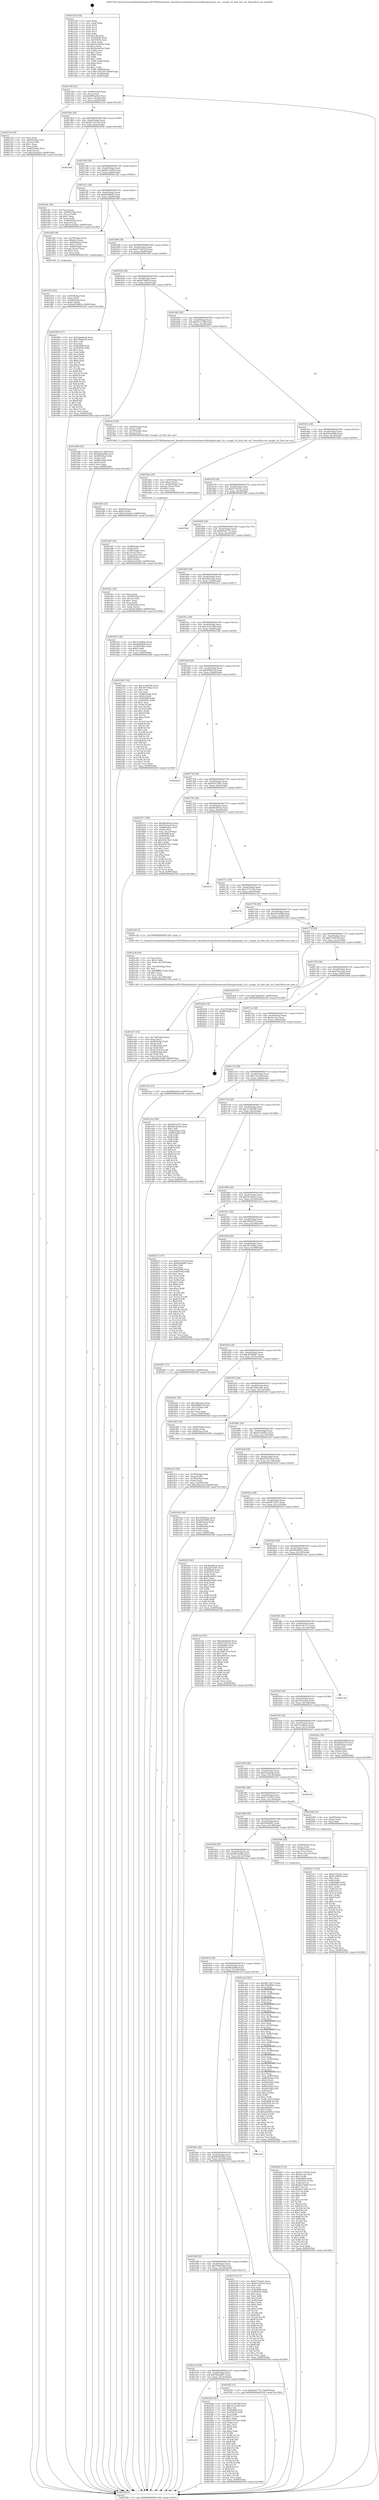 digraph "0x401520" {
  label = "0x401520 (/mnt/c/Users/mathe/Desktop/tcc/POCII/binaries/extr_linuxdriversnetethernetmarvellmvpp2mvpp2_cls.c_mvpp2_cls_flow_last_set_Final-ollvm.out::main(0))"
  labelloc = "t"
  node[shape=record]

  Entry [label="",width=0.3,height=0.3,shape=circle,fillcolor=black,style=filled]
  "0x401594" [label="{
     0x401594 [32]\l
     | [instrs]\l
     &nbsp;&nbsp;0x401594 \<+6\>: mov -0x90(%rbp),%eax\l
     &nbsp;&nbsp;0x40159a \<+2\>: mov %eax,%ecx\l
     &nbsp;&nbsp;0x40159c \<+6\>: sub $0x808aa9c0,%ecx\l
     &nbsp;&nbsp;0x4015a2 \<+6\>: mov %eax,-0xa4(%rbp)\l
     &nbsp;&nbsp;0x4015a8 \<+6\>: mov %ecx,-0xa8(%rbp)\l
     &nbsp;&nbsp;0x4015ae \<+6\>: je 000000000040215d \<main+0xc3d\>\l
  }"]
  "0x40215d" [label="{
     0x40215d [34]\l
     | [instrs]\l
     &nbsp;&nbsp;0x40215d \<+2\>: xor %eax,%eax\l
     &nbsp;&nbsp;0x40215f \<+4\>: mov -0x40(%rbp),%rcx\l
     &nbsp;&nbsp;0x402163 \<+2\>: mov (%rcx),%edx\l
     &nbsp;&nbsp;0x402165 \<+3\>: sub $0x1,%eax\l
     &nbsp;&nbsp;0x402168 \<+2\>: sub %eax,%edx\l
     &nbsp;&nbsp;0x40216a \<+4\>: mov -0x40(%rbp),%rcx\l
     &nbsp;&nbsp;0x40216e \<+2\>: mov %edx,(%rcx)\l
     &nbsp;&nbsp;0x402170 \<+10\>: movl $0x5cb3adc4,-0x90(%rbp)\l
     &nbsp;&nbsp;0x40217a \<+5\>: jmp 00000000004025df \<main+0x10bf\>\l
  }"]
  "0x4015b4" [label="{
     0x4015b4 [28]\l
     | [instrs]\l
     &nbsp;&nbsp;0x4015b4 \<+5\>: jmp 00000000004015b9 \<main+0x99\>\l
     &nbsp;&nbsp;0x4015b9 \<+6\>: mov -0xa4(%rbp),%eax\l
     &nbsp;&nbsp;0x4015bf \<+5\>: sub $0x8111625d,%eax\l
     &nbsp;&nbsp;0x4015c4 \<+6\>: mov %eax,-0xac(%rbp)\l
     &nbsp;&nbsp;0x4015ca \<+6\>: je 0000000000402564 \<main+0x1044\>\l
  }"]
  Exit [label="",width=0.3,height=0.3,shape=circle,fillcolor=black,style=filled,peripheries=2]
  "0x402564" [label="{
     0x402564\l
  }", style=dashed]
  "0x4015d0" [label="{
     0x4015d0 [28]\l
     | [instrs]\l
     &nbsp;&nbsp;0x4015d0 \<+5\>: jmp 00000000004015d5 \<main+0xb5\>\l
     &nbsp;&nbsp;0x4015d5 \<+6\>: mov -0xa4(%rbp),%eax\l
     &nbsp;&nbsp;0x4015db \<+5\>: sub $0x8bc33496,%eax\l
     &nbsp;&nbsp;0x4015e0 \<+6\>: mov %eax,-0xb0(%rbp)\l
     &nbsp;&nbsp;0x4015e6 \<+6\>: je 0000000000401e8c \<main+0x96c\>\l
  }"]
  "0x401a30" [label="{
     0x401a30\l
  }", style=dashed]
  "0x401e8c" [label="{
     0x401e8c [34]\l
     | [instrs]\l
     &nbsp;&nbsp;0x401e8c \<+2\>: xor %eax,%eax\l
     &nbsp;&nbsp;0x401e8e \<+4\>: mov -0x48(%rbp),%rcx\l
     &nbsp;&nbsp;0x401e92 \<+2\>: mov (%rcx),%edx\l
     &nbsp;&nbsp;0x401e94 \<+3\>: sub $0x1,%eax\l
     &nbsp;&nbsp;0x401e97 \<+2\>: sub %eax,%edx\l
     &nbsp;&nbsp;0x401e99 \<+4\>: mov -0x48(%rbp),%rcx\l
     &nbsp;&nbsp;0x401e9d \<+2\>: mov %edx,(%rcx)\l
     &nbsp;&nbsp;0x401e9f \<+10\>: movl $0x41e545b3,-0x90(%rbp)\l
     &nbsp;&nbsp;0x401ea9 \<+5\>: jmp 00000000004025df \<main+0x10bf\>\l
  }"]
  "0x4015ec" [label="{
     0x4015ec [28]\l
     | [instrs]\l
     &nbsp;&nbsp;0x4015ec \<+5\>: jmp 00000000004015f1 \<main+0xd1\>\l
     &nbsp;&nbsp;0x4015f1 \<+6\>: mov -0xa4(%rbp),%eax\l
     &nbsp;&nbsp;0x4015f7 \<+5\>: sub $0x8c84fa60,%eax\l
     &nbsp;&nbsp;0x4015fc \<+6\>: mov %eax,-0xb4(%rbp)\l
     &nbsp;&nbsp;0x401602 \<+6\>: je 0000000000401d4f \<main+0x82f\>\l
  }"]
  "0x4022da" [label="{
     0x4022da [147]\l
     | [instrs]\l
     &nbsp;&nbsp;0x4022da \<+5\>: mov $0x1a7db7b8,%eax\l
     &nbsp;&nbsp;0x4022df \<+5\>: mov $0xc4221c88,%ecx\l
     &nbsp;&nbsp;0x4022e4 \<+2\>: mov $0x1,%dl\l
     &nbsp;&nbsp;0x4022e6 \<+7\>: mov 0x405068,%esi\l
     &nbsp;&nbsp;0x4022ed \<+7\>: mov 0x405054,%edi\l
     &nbsp;&nbsp;0x4022f4 \<+3\>: mov %esi,%r8d\l
     &nbsp;&nbsp;0x4022f7 \<+7\>: add $0x37357aa1,%r8d\l
     &nbsp;&nbsp;0x4022fe \<+4\>: sub $0x1,%r8d\l
     &nbsp;&nbsp;0x402302 \<+7\>: sub $0x37357aa1,%r8d\l
     &nbsp;&nbsp;0x402309 \<+4\>: imul %r8d,%esi\l
     &nbsp;&nbsp;0x40230d \<+3\>: and $0x1,%esi\l
     &nbsp;&nbsp;0x402310 \<+3\>: cmp $0x0,%esi\l
     &nbsp;&nbsp;0x402313 \<+4\>: sete %r9b\l
     &nbsp;&nbsp;0x402317 \<+3\>: cmp $0xa,%edi\l
     &nbsp;&nbsp;0x40231a \<+4\>: setl %r10b\l
     &nbsp;&nbsp;0x40231e \<+3\>: mov %r9b,%r11b\l
     &nbsp;&nbsp;0x402321 \<+4\>: xor $0xff,%r11b\l
     &nbsp;&nbsp;0x402325 \<+3\>: mov %r10b,%bl\l
     &nbsp;&nbsp;0x402328 \<+3\>: xor $0xff,%bl\l
     &nbsp;&nbsp;0x40232b \<+3\>: xor $0x0,%dl\l
     &nbsp;&nbsp;0x40232e \<+3\>: mov %r11b,%r14b\l
     &nbsp;&nbsp;0x402331 \<+4\>: and $0x0,%r14b\l
     &nbsp;&nbsp;0x402335 \<+3\>: and %dl,%r9b\l
     &nbsp;&nbsp;0x402338 \<+3\>: mov %bl,%r15b\l
     &nbsp;&nbsp;0x40233b \<+4\>: and $0x0,%r15b\l
     &nbsp;&nbsp;0x40233f \<+3\>: and %dl,%r10b\l
     &nbsp;&nbsp;0x402342 \<+3\>: or %r9b,%r14b\l
     &nbsp;&nbsp;0x402345 \<+3\>: or %r10b,%r15b\l
     &nbsp;&nbsp;0x402348 \<+3\>: xor %r15b,%r14b\l
     &nbsp;&nbsp;0x40234b \<+3\>: or %bl,%r11b\l
     &nbsp;&nbsp;0x40234e \<+4\>: xor $0xff,%r11b\l
     &nbsp;&nbsp;0x402352 \<+3\>: or $0x0,%dl\l
     &nbsp;&nbsp;0x402355 \<+3\>: and %dl,%r11b\l
     &nbsp;&nbsp;0x402358 \<+3\>: or %r11b,%r14b\l
     &nbsp;&nbsp;0x40235b \<+4\>: test $0x1,%r14b\l
     &nbsp;&nbsp;0x40235f \<+3\>: cmovne %ecx,%eax\l
     &nbsp;&nbsp;0x402362 \<+6\>: mov %eax,-0x90(%rbp)\l
     &nbsp;&nbsp;0x402368 \<+5\>: jmp 00000000004025df \<main+0x10bf\>\l
  }"]
  "0x401d4f" [label="{
     0x401d4f [39]\l
     | [instrs]\l
     &nbsp;&nbsp;0x401d4f \<+4\>: mov -0x70(%rbp),%rax\l
     &nbsp;&nbsp;0x401d53 \<+6\>: movl $0x64,(%rax)\l
     &nbsp;&nbsp;0x401d59 \<+4\>: mov -0x68(%rbp),%rax\l
     &nbsp;&nbsp;0x401d5d \<+6\>: movl $0x1,(%rax)\l
     &nbsp;&nbsp;0x401d63 \<+4\>: mov -0x68(%rbp),%rax\l
     &nbsp;&nbsp;0x401d67 \<+3\>: movslq (%rax),%rax\l
     &nbsp;&nbsp;0x401d6a \<+4\>: shl $0x3,%rax\l
     &nbsp;&nbsp;0x401d6e \<+3\>: mov %rax,%rdi\l
     &nbsp;&nbsp;0x401d71 \<+5\>: call 0000000000401050 \<malloc@plt\>\l
     | [calls]\l
     &nbsp;&nbsp;0x401050 \{1\} (unknown)\l
  }"]
  "0x401608" [label="{
     0x401608 [28]\l
     | [instrs]\l
     &nbsp;&nbsp;0x401608 \<+5\>: jmp 000000000040160d \<main+0xed\>\l
     &nbsp;&nbsp;0x40160d \<+6\>: mov -0xa4(%rbp),%eax\l
     &nbsp;&nbsp;0x401613 \<+5\>: sub $0x971b972b,%eax\l
     &nbsp;&nbsp;0x401618 \<+6\>: mov %eax,-0xb8(%rbp)\l
     &nbsp;&nbsp;0x40161e \<+6\>: je 0000000000401f09 \<main+0x9e9\>\l
  }"]
  "0x402217" [label="{
     0x402217 [145]\l
     | [instrs]\l
     &nbsp;&nbsp;0x402217 \<+5\>: mov $0xb774a55c,%ecx\l
     &nbsp;&nbsp;0x40221c \<+5\>: mov $0xf12991fb,%edx\l
     &nbsp;&nbsp;0x402221 \<+3\>: mov $0x1,%sil\l
     &nbsp;&nbsp;0x402224 \<+3\>: xor %r8d,%r8d\l
     &nbsp;&nbsp;0x402227 \<+8\>: mov 0x405068,%r9d\l
     &nbsp;&nbsp;0x40222f \<+8\>: mov 0x405054,%r10d\l
     &nbsp;&nbsp;0x402237 \<+4\>: sub $0x1,%r8d\l
     &nbsp;&nbsp;0x40223b \<+3\>: mov %r9d,%r11d\l
     &nbsp;&nbsp;0x40223e \<+3\>: add %r8d,%r11d\l
     &nbsp;&nbsp;0x402241 \<+4\>: imul %r11d,%r9d\l
     &nbsp;&nbsp;0x402245 \<+4\>: and $0x1,%r9d\l
     &nbsp;&nbsp;0x402249 \<+4\>: cmp $0x0,%r9d\l
     &nbsp;&nbsp;0x40224d \<+3\>: sete %bl\l
     &nbsp;&nbsp;0x402250 \<+4\>: cmp $0xa,%r10d\l
     &nbsp;&nbsp;0x402254 \<+4\>: setl %r14b\l
     &nbsp;&nbsp;0x402258 \<+3\>: mov %bl,%r15b\l
     &nbsp;&nbsp;0x40225b \<+4\>: xor $0xff,%r15b\l
     &nbsp;&nbsp;0x40225f \<+3\>: mov %r14b,%r12b\l
     &nbsp;&nbsp;0x402262 \<+4\>: xor $0xff,%r12b\l
     &nbsp;&nbsp;0x402266 \<+4\>: xor $0x0,%sil\l
     &nbsp;&nbsp;0x40226a \<+3\>: mov %r15b,%r13b\l
     &nbsp;&nbsp;0x40226d \<+4\>: and $0x0,%r13b\l
     &nbsp;&nbsp;0x402271 \<+3\>: and %sil,%bl\l
     &nbsp;&nbsp;0x402274 \<+3\>: mov %r12b,%al\l
     &nbsp;&nbsp;0x402277 \<+2\>: and $0x0,%al\l
     &nbsp;&nbsp;0x402279 \<+3\>: and %sil,%r14b\l
     &nbsp;&nbsp;0x40227c \<+3\>: or %bl,%r13b\l
     &nbsp;&nbsp;0x40227f \<+3\>: or %r14b,%al\l
     &nbsp;&nbsp;0x402282 \<+3\>: xor %al,%r13b\l
     &nbsp;&nbsp;0x402285 \<+3\>: or %r12b,%r15b\l
     &nbsp;&nbsp;0x402288 \<+4\>: xor $0xff,%r15b\l
     &nbsp;&nbsp;0x40228c \<+4\>: or $0x0,%sil\l
     &nbsp;&nbsp;0x402290 \<+3\>: and %sil,%r15b\l
     &nbsp;&nbsp;0x402293 \<+3\>: or %r15b,%r13b\l
     &nbsp;&nbsp;0x402296 \<+4\>: test $0x1,%r13b\l
     &nbsp;&nbsp;0x40229a \<+3\>: cmovne %edx,%ecx\l
     &nbsp;&nbsp;0x40229d \<+6\>: mov %ecx,-0x90(%rbp)\l
     &nbsp;&nbsp;0x4022a3 \<+5\>: jmp 00000000004025df \<main+0x10bf\>\l
  }"]
  "0x401f09" [label="{
     0x401f09 [137]\l
     | [instrs]\l
     &nbsp;&nbsp;0x401f09 \<+5\>: mov $0x5eba4ea6,%eax\l
     &nbsp;&nbsp;0x401f0e \<+5\>: mov $0x799d5c40,%ecx\l
     &nbsp;&nbsp;0x401f13 \<+2\>: mov $0x1,%dl\l
     &nbsp;&nbsp;0x401f15 \<+2\>: xor %esi,%esi\l
     &nbsp;&nbsp;0x401f17 \<+7\>: mov 0x405068,%edi\l
     &nbsp;&nbsp;0x401f1e \<+8\>: mov 0x405054,%r8d\l
     &nbsp;&nbsp;0x401f26 \<+3\>: sub $0x1,%esi\l
     &nbsp;&nbsp;0x401f29 \<+3\>: mov %edi,%r9d\l
     &nbsp;&nbsp;0x401f2c \<+3\>: add %esi,%r9d\l
     &nbsp;&nbsp;0x401f2f \<+4\>: imul %r9d,%edi\l
     &nbsp;&nbsp;0x401f33 \<+3\>: and $0x1,%edi\l
     &nbsp;&nbsp;0x401f36 \<+3\>: cmp $0x0,%edi\l
     &nbsp;&nbsp;0x401f39 \<+4\>: sete %r10b\l
     &nbsp;&nbsp;0x401f3d \<+4\>: cmp $0xa,%r8d\l
     &nbsp;&nbsp;0x401f41 \<+4\>: setl %r11b\l
     &nbsp;&nbsp;0x401f45 \<+3\>: mov %r10b,%bl\l
     &nbsp;&nbsp;0x401f48 \<+3\>: xor $0xff,%bl\l
     &nbsp;&nbsp;0x401f4b \<+3\>: mov %r11b,%r14b\l
     &nbsp;&nbsp;0x401f4e \<+4\>: xor $0xff,%r14b\l
     &nbsp;&nbsp;0x401f52 \<+3\>: xor $0x1,%dl\l
     &nbsp;&nbsp;0x401f55 \<+3\>: mov %bl,%r15b\l
     &nbsp;&nbsp;0x401f58 \<+4\>: and $0xff,%r15b\l
     &nbsp;&nbsp;0x401f5c \<+3\>: and %dl,%r10b\l
     &nbsp;&nbsp;0x401f5f \<+3\>: mov %r14b,%r12b\l
     &nbsp;&nbsp;0x401f62 \<+4\>: and $0xff,%r12b\l
     &nbsp;&nbsp;0x401f66 \<+3\>: and %dl,%r11b\l
     &nbsp;&nbsp;0x401f69 \<+3\>: or %r10b,%r15b\l
     &nbsp;&nbsp;0x401f6c \<+3\>: or %r11b,%r12b\l
     &nbsp;&nbsp;0x401f6f \<+3\>: xor %r12b,%r15b\l
     &nbsp;&nbsp;0x401f72 \<+3\>: or %r14b,%bl\l
     &nbsp;&nbsp;0x401f75 \<+3\>: xor $0xff,%bl\l
     &nbsp;&nbsp;0x401f78 \<+3\>: or $0x1,%dl\l
     &nbsp;&nbsp;0x401f7b \<+2\>: and %dl,%bl\l
     &nbsp;&nbsp;0x401f7d \<+3\>: or %bl,%r15b\l
     &nbsp;&nbsp;0x401f80 \<+4\>: test $0x1,%r15b\l
     &nbsp;&nbsp;0x401f84 \<+3\>: cmovne %ecx,%eax\l
     &nbsp;&nbsp;0x401f87 \<+6\>: mov %eax,-0x90(%rbp)\l
     &nbsp;&nbsp;0x401f8d \<+5\>: jmp 00000000004025df \<main+0x10bf\>\l
  }"]
  "0x401624" [label="{
     0x401624 [28]\l
     | [instrs]\l
     &nbsp;&nbsp;0x401624 \<+5\>: jmp 0000000000401629 \<main+0x109\>\l
     &nbsp;&nbsp;0x401629 \<+6\>: mov -0xa4(%rbp),%eax\l
     &nbsp;&nbsp;0x40162f \<+5\>: sub $0xa07b883a,%eax\l
     &nbsp;&nbsp;0x401634 \<+6\>: mov %eax,-0xbc(%rbp)\l
     &nbsp;&nbsp;0x40163a \<+6\>: je 0000000000401d96 \<main+0x876\>\l
  }"]
  "0x4020b5" [label="{
     0x4020b5 [153]\l
     | [instrs]\l
     &nbsp;&nbsp;0x4020b5 \<+5\>: mov $0x8111625d,%edx\l
     &nbsp;&nbsp;0x4020ba \<+5\>: mov $0x4ec3ee,%esi\l
     &nbsp;&nbsp;0x4020bf \<+3\>: mov $0x1,%r8b\l
     &nbsp;&nbsp;0x4020c2 \<+8\>: mov 0x405068,%r9d\l
     &nbsp;&nbsp;0x4020ca \<+8\>: mov 0x405054,%r10d\l
     &nbsp;&nbsp;0x4020d2 \<+3\>: mov %r9d,%r11d\l
     &nbsp;&nbsp;0x4020d5 \<+7\>: add $0x8a374df5,%r11d\l
     &nbsp;&nbsp;0x4020dc \<+4\>: sub $0x1,%r11d\l
     &nbsp;&nbsp;0x4020e0 \<+7\>: sub $0x8a374df5,%r11d\l
     &nbsp;&nbsp;0x4020e7 \<+4\>: imul %r11d,%r9d\l
     &nbsp;&nbsp;0x4020eb \<+4\>: and $0x1,%r9d\l
     &nbsp;&nbsp;0x4020ef \<+4\>: cmp $0x0,%r9d\l
     &nbsp;&nbsp;0x4020f3 \<+3\>: sete %bl\l
     &nbsp;&nbsp;0x4020f6 \<+4\>: cmp $0xa,%r10d\l
     &nbsp;&nbsp;0x4020fa \<+4\>: setl %r14b\l
     &nbsp;&nbsp;0x4020fe \<+3\>: mov %bl,%r15b\l
     &nbsp;&nbsp;0x402101 \<+4\>: xor $0xff,%r15b\l
     &nbsp;&nbsp;0x402105 \<+3\>: mov %r14b,%r12b\l
     &nbsp;&nbsp;0x402108 \<+4\>: xor $0xff,%r12b\l
     &nbsp;&nbsp;0x40210c \<+4\>: xor $0x1,%r8b\l
     &nbsp;&nbsp;0x402110 \<+3\>: mov %r15b,%r13b\l
     &nbsp;&nbsp;0x402113 \<+4\>: and $0xff,%r13b\l
     &nbsp;&nbsp;0x402117 \<+3\>: and %r8b,%bl\l
     &nbsp;&nbsp;0x40211a \<+3\>: mov %r12b,%al\l
     &nbsp;&nbsp;0x40211d \<+2\>: and $0xff,%al\l
     &nbsp;&nbsp;0x40211f \<+3\>: and %r8b,%r14b\l
     &nbsp;&nbsp;0x402122 \<+3\>: or %bl,%r13b\l
     &nbsp;&nbsp;0x402125 \<+3\>: or %r14b,%al\l
     &nbsp;&nbsp;0x402128 \<+3\>: xor %al,%r13b\l
     &nbsp;&nbsp;0x40212b \<+3\>: or %r12b,%r15b\l
     &nbsp;&nbsp;0x40212e \<+4\>: xor $0xff,%r15b\l
     &nbsp;&nbsp;0x402132 \<+4\>: or $0x1,%r8b\l
     &nbsp;&nbsp;0x402136 \<+3\>: and %r8b,%r15b\l
     &nbsp;&nbsp;0x402139 \<+3\>: or %r15b,%r13b\l
     &nbsp;&nbsp;0x40213c \<+4\>: test $0x1,%r13b\l
     &nbsp;&nbsp;0x402140 \<+3\>: cmovne %esi,%edx\l
     &nbsp;&nbsp;0x402143 \<+6\>: mov %edx,-0x90(%rbp)\l
     &nbsp;&nbsp;0x402149 \<+5\>: jmp 00000000004025df \<main+0x10bf\>\l
  }"]
  "0x401d96" [label="{
     0x401d96 [36]\l
     | [instrs]\l
     &nbsp;&nbsp;0x401d96 \<+5\>: mov $0xb23c1389,%eax\l
     &nbsp;&nbsp;0x401d9b \<+5\>: mov $0xb28a20b6,%ecx\l
     &nbsp;&nbsp;0x401da0 \<+4\>: mov -0x58(%rbp),%rdx\l
     &nbsp;&nbsp;0x401da4 \<+2\>: mov (%rdx),%esi\l
     &nbsp;&nbsp;0x401da6 \<+4\>: mov -0x68(%rbp),%rdx\l
     &nbsp;&nbsp;0x401daa \<+2\>: cmp (%rdx),%esi\l
     &nbsp;&nbsp;0x401dac \<+3\>: cmovl %ecx,%eax\l
     &nbsp;&nbsp;0x401daf \<+6\>: mov %eax,-0x90(%rbp)\l
     &nbsp;&nbsp;0x401db5 \<+5\>: jmp 00000000004025df \<main+0x10bf\>\l
  }"]
  "0x401640" [label="{
     0x401640 [28]\l
     | [instrs]\l
     &nbsp;&nbsp;0x401640 \<+5\>: jmp 0000000000401645 \<main+0x125\>\l
     &nbsp;&nbsp;0x401645 \<+6\>: mov -0xa4(%rbp),%eax\l
     &nbsp;&nbsp;0x40164b \<+5\>: sub $0xb23c1389,%eax\l
     &nbsp;&nbsp;0x401650 \<+6\>: mov %eax,-0xc0(%rbp)\l
     &nbsp;&nbsp;0x401656 \<+6\>: je 0000000000401fc3 \<main+0xaa3\>\l
  }"]
  "0x401fd5" [label="{
     0x401fd5 [25]\l
     | [instrs]\l
     &nbsp;&nbsp;0x401fd5 \<+4\>: mov -0x40(%rbp),%rax\l
     &nbsp;&nbsp;0x401fd9 \<+6\>: movl $0x0,(%rax)\l
     &nbsp;&nbsp;0x401fdf \<+10\>: movl $0x5cb3adc4,-0x90(%rbp)\l
     &nbsp;&nbsp;0x401fe9 \<+5\>: jmp 00000000004025df \<main+0x10bf\>\l
  }"]
  "0x401fc3" [label="{
     0x401fc3 [18]\l
     | [instrs]\l
     &nbsp;&nbsp;0x401fc3 \<+4\>: mov -0x60(%rbp),%rax\l
     &nbsp;&nbsp;0x401fc7 \<+3\>: mov (%rax),%rdi\l
     &nbsp;&nbsp;0x401fca \<+4\>: mov -0x70(%rbp),%rax\l
     &nbsp;&nbsp;0x401fce \<+2\>: mov (%rax),%esi\l
     &nbsp;&nbsp;0x401fd0 \<+5\>: call 0000000000401400 \<mvpp2_cls_flow_last_set\>\l
     | [calls]\l
     &nbsp;&nbsp;0x401400 \{1\} (/mnt/c/Users/mathe/Desktop/tcc/POCII/binaries/extr_linuxdriversnetethernetmarvellmvpp2mvpp2_cls.c_mvpp2_cls_flow_last_set_Final-ollvm.out::mvpp2_cls_flow_last_set)\l
  }"]
  "0x40165c" [label="{
     0x40165c [28]\l
     | [instrs]\l
     &nbsp;&nbsp;0x40165c \<+5\>: jmp 0000000000401661 \<main+0x141\>\l
     &nbsp;&nbsp;0x401661 \<+6\>: mov -0xa4(%rbp),%eax\l
     &nbsp;&nbsp;0x401667 \<+5\>: sub $0xb28a20b6,%eax\l
     &nbsp;&nbsp;0x40166c \<+6\>: mov %eax,-0xc4(%rbp)\l
     &nbsp;&nbsp;0x401672 \<+6\>: je 0000000000401dba \<main+0x89a\>\l
  }"]
  "0x401a14" [label="{
     0x401a14 [28]\l
     | [instrs]\l
     &nbsp;&nbsp;0x401a14 \<+5\>: jmp 0000000000401a19 \<main+0x4f9\>\l
     &nbsp;&nbsp;0x401a19 \<+6\>: mov -0xa4(%rbp),%eax\l
     &nbsp;&nbsp;0x401a1f \<+5\>: sub $0x7b8a4d07,%eax\l
     &nbsp;&nbsp;0x401a24 \<+6\>: mov %eax,-0x14c(%rbp)\l
     &nbsp;&nbsp;0x401a2a \<+6\>: je 00000000004022da \<main+0xdba\>\l
  }"]
  "0x401dba" [label="{
     0x401dba [29]\l
     | [instrs]\l
     &nbsp;&nbsp;0x401dba \<+4\>: mov -0x50(%rbp),%rax\l
     &nbsp;&nbsp;0x401dbe \<+6\>: movl $0x1,(%rax)\l
     &nbsp;&nbsp;0x401dc4 \<+4\>: mov -0x50(%rbp),%rax\l
     &nbsp;&nbsp;0x401dc8 \<+3\>: movslq (%rax),%rax\l
     &nbsp;&nbsp;0x401dcb \<+4\>: shl $0x2,%rax\l
     &nbsp;&nbsp;0x401dcf \<+3\>: mov %rax,%rdi\l
     &nbsp;&nbsp;0x401dd2 \<+5\>: call 0000000000401050 \<malloc@plt\>\l
     | [calls]\l
     &nbsp;&nbsp;0x401050 \{1\} (unknown)\l
  }"]
  "0x401678" [label="{
     0x401678 [28]\l
     | [instrs]\l
     &nbsp;&nbsp;0x401678 \<+5\>: jmp 000000000040167d \<main+0x15d\>\l
     &nbsp;&nbsp;0x40167d \<+6\>: mov -0xa4(%rbp),%eax\l
     &nbsp;&nbsp;0x401683 \<+5\>: sub $0xb774a55c,%eax\l
     &nbsp;&nbsp;0x401688 \<+6\>: mov %eax,-0xc8(%rbp)\l
     &nbsp;&nbsp;0x40168e \<+6\>: je 000000000040258d \<main+0x106d\>\l
  }"]
  "0x401f92" [label="{
     0x401f92 [15]\l
     | [instrs]\l
     &nbsp;&nbsp;0x401f92 \<+10\>: movl $0xb9a47715,-0x90(%rbp)\l
     &nbsp;&nbsp;0x401f9c \<+5\>: jmp 00000000004025df \<main+0x10bf\>\l
  }"]
  "0x40258d" [label="{
     0x40258d\l
  }", style=dashed]
  "0x401694" [label="{
     0x401694 [28]\l
     | [instrs]\l
     &nbsp;&nbsp;0x401694 \<+5\>: jmp 0000000000401699 \<main+0x179\>\l
     &nbsp;&nbsp;0x401699 \<+6\>: mov -0xa4(%rbp),%eax\l
     &nbsp;&nbsp;0x40169f \<+5\>: sub $0xb9a47715,%eax\l
     &nbsp;&nbsp;0x4016a4 \<+6\>: mov %eax,-0xcc(%rbp)\l
     &nbsp;&nbsp;0x4016aa \<+6\>: je 0000000000401fa1 \<main+0xa81\>\l
  }"]
  "0x4019f8" [label="{
     0x4019f8 [28]\l
     | [instrs]\l
     &nbsp;&nbsp;0x4019f8 \<+5\>: jmp 00000000004019fd \<main+0x4dd\>\l
     &nbsp;&nbsp;0x4019fd \<+6\>: mov -0xa4(%rbp),%eax\l
     &nbsp;&nbsp;0x401a03 \<+5\>: sub $0x799d5c40,%eax\l
     &nbsp;&nbsp;0x401a08 \<+6\>: mov %eax,-0x148(%rbp)\l
     &nbsp;&nbsp;0x401a0e \<+6\>: je 0000000000401f92 \<main+0xa72\>\l
  }"]
  "0x401fa1" [label="{
     0x401fa1 [34]\l
     | [instrs]\l
     &nbsp;&nbsp;0x401fa1 \<+2\>: xor %eax,%eax\l
     &nbsp;&nbsp;0x401fa3 \<+4\>: mov -0x58(%rbp),%rcx\l
     &nbsp;&nbsp;0x401fa7 \<+2\>: mov (%rcx),%edx\l
     &nbsp;&nbsp;0x401fa9 \<+3\>: sub $0x1,%eax\l
     &nbsp;&nbsp;0x401fac \<+2\>: sub %eax,%edx\l
     &nbsp;&nbsp;0x401fae \<+4\>: mov -0x58(%rbp),%rcx\l
     &nbsp;&nbsp;0x401fb2 \<+2\>: mov %edx,(%rcx)\l
     &nbsp;&nbsp;0x401fb4 \<+10\>: movl $0xa07b883a,-0x90(%rbp)\l
     &nbsp;&nbsp;0x401fbe \<+5\>: jmp 00000000004025df \<main+0x10bf\>\l
  }"]
  "0x4016b0" [label="{
     0x4016b0 [28]\l
     | [instrs]\l
     &nbsp;&nbsp;0x4016b0 \<+5\>: jmp 00000000004016b5 \<main+0x195\>\l
     &nbsp;&nbsp;0x4016b5 \<+6\>: mov -0xa4(%rbp),%eax\l
     &nbsp;&nbsp;0x4016bb \<+5\>: sub $0xc0be3c9a,%eax\l
     &nbsp;&nbsp;0x4016c0 \<+6\>: mov %eax,-0xd0(%rbp)\l
     &nbsp;&nbsp;0x4016c6 \<+6\>: je 0000000000401d31 \<main+0x811\>\l
  }"]
  "0x40217f" [label="{
     0x40217f [137]\l
     | [instrs]\l
     &nbsp;&nbsp;0x40217f \<+5\>: mov $0xb774a55c,%eax\l
     &nbsp;&nbsp;0x402184 \<+5\>: mov $0x61147835,%ecx\l
     &nbsp;&nbsp;0x402189 \<+2\>: mov $0x1,%dl\l
     &nbsp;&nbsp;0x40218b \<+2\>: xor %esi,%esi\l
     &nbsp;&nbsp;0x40218d \<+7\>: mov 0x405068,%edi\l
     &nbsp;&nbsp;0x402194 \<+8\>: mov 0x405054,%r8d\l
     &nbsp;&nbsp;0x40219c \<+3\>: sub $0x1,%esi\l
     &nbsp;&nbsp;0x40219f \<+3\>: mov %edi,%r9d\l
     &nbsp;&nbsp;0x4021a2 \<+3\>: add %esi,%r9d\l
     &nbsp;&nbsp;0x4021a5 \<+4\>: imul %r9d,%edi\l
     &nbsp;&nbsp;0x4021a9 \<+3\>: and $0x1,%edi\l
     &nbsp;&nbsp;0x4021ac \<+3\>: cmp $0x0,%edi\l
     &nbsp;&nbsp;0x4021af \<+4\>: sete %r10b\l
     &nbsp;&nbsp;0x4021b3 \<+4\>: cmp $0xa,%r8d\l
     &nbsp;&nbsp;0x4021b7 \<+4\>: setl %r11b\l
     &nbsp;&nbsp;0x4021bb \<+3\>: mov %r10b,%bl\l
     &nbsp;&nbsp;0x4021be \<+3\>: xor $0xff,%bl\l
     &nbsp;&nbsp;0x4021c1 \<+3\>: mov %r11b,%r14b\l
     &nbsp;&nbsp;0x4021c4 \<+4\>: xor $0xff,%r14b\l
     &nbsp;&nbsp;0x4021c8 \<+3\>: xor $0x1,%dl\l
     &nbsp;&nbsp;0x4021cb \<+3\>: mov %bl,%r15b\l
     &nbsp;&nbsp;0x4021ce \<+4\>: and $0xff,%r15b\l
     &nbsp;&nbsp;0x4021d2 \<+3\>: and %dl,%r10b\l
     &nbsp;&nbsp;0x4021d5 \<+3\>: mov %r14b,%r12b\l
     &nbsp;&nbsp;0x4021d8 \<+4\>: and $0xff,%r12b\l
     &nbsp;&nbsp;0x4021dc \<+3\>: and %dl,%r11b\l
     &nbsp;&nbsp;0x4021df \<+3\>: or %r10b,%r15b\l
     &nbsp;&nbsp;0x4021e2 \<+3\>: or %r11b,%r12b\l
     &nbsp;&nbsp;0x4021e5 \<+3\>: xor %r12b,%r15b\l
     &nbsp;&nbsp;0x4021e8 \<+3\>: or %r14b,%bl\l
     &nbsp;&nbsp;0x4021eb \<+3\>: xor $0xff,%bl\l
     &nbsp;&nbsp;0x4021ee \<+3\>: or $0x1,%dl\l
     &nbsp;&nbsp;0x4021f1 \<+2\>: and %dl,%bl\l
     &nbsp;&nbsp;0x4021f3 \<+3\>: or %bl,%r15b\l
     &nbsp;&nbsp;0x4021f6 \<+4\>: test $0x1,%r15b\l
     &nbsp;&nbsp;0x4021fa \<+3\>: cmovne %ecx,%eax\l
     &nbsp;&nbsp;0x4021fd \<+6\>: mov %eax,-0x90(%rbp)\l
     &nbsp;&nbsp;0x402203 \<+5\>: jmp 00000000004025df \<main+0x10bf\>\l
  }"]
  "0x401d31" [label="{
     0x401d31 [30]\l
     | [instrs]\l
     &nbsp;&nbsp;0x401d31 \<+5\>: mov $0x5cc6dba2,%eax\l
     &nbsp;&nbsp;0x401d36 \<+5\>: mov $0x8c84fa60,%ecx\l
     &nbsp;&nbsp;0x401d3b \<+3\>: mov -0x30(%rbp),%edx\l
     &nbsp;&nbsp;0x401d3e \<+3\>: cmp $0x0,%edx\l
     &nbsp;&nbsp;0x401d41 \<+3\>: cmove %ecx,%eax\l
     &nbsp;&nbsp;0x401d44 \<+6\>: mov %eax,-0x90(%rbp)\l
     &nbsp;&nbsp;0x401d4a \<+5\>: jmp 00000000004025df \<main+0x10bf\>\l
  }"]
  "0x4016cc" [label="{
     0x4016cc [28]\l
     | [instrs]\l
     &nbsp;&nbsp;0x4016cc \<+5\>: jmp 00000000004016d1 \<main+0x1b1\>\l
     &nbsp;&nbsp;0x4016d1 \<+6\>: mov -0xa4(%rbp),%eax\l
     &nbsp;&nbsp;0x4016d7 \<+5\>: sub $0xc4221c88,%eax\l
     &nbsp;&nbsp;0x4016dc \<+6\>: mov %eax,-0xd4(%rbp)\l
     &nbsp;&nbsp;0x4016e2 \<+6\>: je 000000000040236d \<main+0xe4d\>\l
  }"]
  "0x4019dc" [label="{
     0x4019dc [28]\l
     | [instrs]\l
     &nbsp;&nbsp;0x4019dc \<+5\>: jmp 00000000004019e1 \<main+0x4c1\>\l
     &nbsp;&nbsp;0x4019e1 \<+6\>: mov -0xa4(%rbp),%eax\l
     &nbsp;&nbsp;0x4019e7 \<+5\>: sub $0x68265006,%eax\l
     &nbsp;&nbsp;0x4019ec \<+6\>: mov %eax,-0x144(%rbp)\l
     &nbsp;&nbsp;0x4019f2 \<+6\>: je 000000000040217f \<main+0xc5f\>\l
  }"]
  "0x40236d" [label="{
     0x40236d [154]\l
     | [instrs]\l
     &nbsp;&nbsp;0x40236d \<+5\>: mov $0x1a7db7b8,%eax\l
     &nbsp;&nbsp;0x402372 \<+5\>: mov $0x391538aa,%ecx\l
     &nbsp;&nbsp;0x402377 \<+2\>: mov $0x1,%dl\l
     &nbsp;&nbsp;0x402379 \<+2\>: xor %esi,%esi\l
     &nbsp;&nbsp;0x40237b \<+7\>: mov -0x88(%rbp),%rdi\l
     &nbsp;&nbsp;0x402382 \<+6\>: movl $0x0,(%rdi)\l
     &nbsp;&nbsp;0x402388 \<+8\>: mov 0x405068,%r8d\l
     &nbsp;&nbsp;0x402390 \<+8\>: mov 0x405054,%r9d\l
     &nbsp;&nbsp;0x402398 \<+3\>: sub $0x1,%esi\l
     &nbsp;&nbsp;0x40239b \<+3\>: mov %r8d,%r10d\l
     &nbsp;&nbsp;0x40239e \<+3\>: add %esi,%r10d\l
     &nbsp;&nbsp;0x4023a1 \<+4\>: imul %r10d,%r8d\l
     &nbsp;&nbsp;0x4023a5 \<+4\>: and $0x1,%r8d\l
     &nbsp;&nbsp;0x4023a9 \<+4\>: cmp $0x0,%r8d\l
     &nbsp;&nbsp;0x4023ad \<+4\>: sete %r11b\l
     &nbsp;&nbsp;0x4023b1 \<+4\>: cmp $0xa,%r9d\l
     &nbsp;&nbsp;0x4023b5 \<+3\>: setl %bl\l
     &nbsp;&nbsp;0x4023b8 \<+3\>: mov %r11b,%r14b\l
     &nbsp;&nbsp;0x4023bb \<+4\>: xor $0xff,%r14b\l
     &nbsp;&nbsp;0x4023bf \<+3\>: mov %bl,%r15b\l
     &nbsp;&nbsp;0x4023c2 \<+4\>: xor $0xff,%r15b\l
     &nbsp;&nbsp;0x4023c6 \<+3\>: xor $0x1,%dl\l
     &nbsp;&nbsp;0x4023c9 \<+3\>: mov %r14b,%r12b\l
     &nbsp;&nbsp;0x4023cc \<+4\>: and $0xff,%r12b\l
     &nbsp;&nbsp;0x4023d0 \<+3\>: and %dl,%r11b\l
     &nbsp;&nbsp;0x4023d3 \<+3\>: mov %r15b,%r13b\l
     &nbsp;&nbsp;0x4023d6 \<+4\>: and $0xff,%r13b\l
     &nbsp;&nbsp;0x4023da \<+2\>: and %dl,%bl\l
     &nbsp;&nbsp;0x4023dc \<+3\>: or %r11b,%r12b\l
     &nbsp;&nbsp;0x4023df \<+3\>: or %bl,%r13b\l
     &nbsp;&nbsp;0x4023e2 \<+3\>: xor %r13b,%r12b\l
     &nbsp;&nbsp;0x4023e5 \<+3\>: or %r15b,%r14b\l
     &nbsp;&nbsp;0x4023e8 \<+4\>: xor $0xff,%r14b\l
     &nbsp;&nbsp;0x4023ec \<+3\>: or $0x1,%dl\l
     &nbsp;&nbsp;0x4023ef \<+3\>: and %dl,%r14b\l
     &nbsp;&nbsp;0x4023f2 \<+3\>: or %r14b,%r12b\l
     &nbsp;&nbsp;0x4023f5 \<+4\>: test $0x1,%r12b\l
     &nbsp;&nbsp;0x4023f9 \<+3\>: cmovne %ecx,%eax\l
     &nbsp;&nbsp;0x4023fc \<+6\>: mov %eax,-0x90(%rbp)\l
     &nbsp;&nbsp;0x402402 \<+5\>: jmp 00000000004025df \<main+0x10bf\>\l
  }"]
  "0x4016e8" [label="{
     0x4016e8 [28]\l
     | [instrs]\l
     &nbsp;&nbsp;0x4016e8 \<+5\>: jmp 00000000004016ed \<main+0x1cd\>\l
     &nbsp;&nbsp;0x4016ed \<+6\>: mov -0xa4(%rbp),%eax\l
     &nbsp;&nbsp;0x4016f3 \<+5\>: sub $0xd066615f,%eax\l
     &nbsp;&nbsp;0x4016f8 \<+6\>: mov %eax,-0xd8(%rbp)\l
     &nbsp;&nbsp;0x4016fe \<+6\>: je 0000000000401bef \<main+0x6cf\>\l
  }"]
  "0x401cf4" [label="{
     0x401cf4\l
  }", style=dashed]
  "0x401bef" [label="{
     0x401bef\l
  }", style=dashed]
  "0x401704" [label="{
     0x401704 [28]\l
     | [instrs]\l
     &nbsp;&nbsp;0x401704 \<+5\>: jmp 0000000000401709 \<main+0x1e9\>\l
     &nbsp;&nbsp;0x401709 \<+6\>: mov -0xa4(%rbp),%eax\l
     &nbsp;&nbsp;0x40170f \<+5\>: sub $0xd2d73b91,%eax\l
     &nbsp;&nbsp;0x401714 \<+6\>: mov %eax,-0xdc(%rbp)\l
     &nbsp;&nbsp;0x40171a \<+6\>: je 0000000000402471 \<main+0xf51\>\l
  }"]
  "0x401e57" [label="{
     0x401e57 [53]\l
     | [instrs]\l
     &nbsp;&nbsp;0x401e57 \<+6\>: mov -0x154(%rbp),%ecx\l
     &nbsp;&nbsp;0x401e5d \<+3\>: imul %eax,%ecx\l
     &nbsp;&nbsp;0x401e60 \<+4\>: mov -0x60(%rbp),%rdi\l
     &nbsp;&nbsp;0x401e64 \<+3\>: mov (%rdi),%rdi\l
     &nbsp;&nbsp;0x401e67 \<+4\>: mov -0x58(%rbp),%r8\l
     &nbsp;&nbsp;0x401e6b \<+3\>: movslq (%r8),%r8\l
     &nbsp;&nbsp;0x401e6e \<+4\>: mov (%rdi,%r8,8),%rdi\l
     &nbsp;&nbsp;0x401e72 \<+4\>: mov -0x48(%rbp),%r8\l
     &nbsp;&nbsp;0x401e76 \<+3\>: movslq (%r8),%r8\l
     &nbsp;&nbsp;0x401e79 \<+4\>: mov %ecx,(%rdi,%r8,4)\l
     &nbsp;&nbsp;0x401e7d \<+10\>: movl $0x8bc33496,-0x90(%rbp)\l
     &nbsp;&nbsp;0x401e87 \<+5\>: jmp 00000000004025df \<main+0x10bf\>\l
  }"]
  "0x402471" [label="{
     0x402471 [108]\l
     | [instrs]\l
     &nbsp;&nbsp;0x402471 \<+5\>: mov $0xd6ed81aa,%eax\l
     &nbsp;&nbsp;0x402476 \<+5\>: mov $0xf7ba5ac9,%ecx\l
     &nbsp;&nbsp;0x40247b \<+7\>: mov -0x88(%rbp),%rdx\l
     &nbsp;&nbsp;0x402482 \<+2\>: mov (%rdx),%esi\l
     &nbsp;&nbsp;0x402484 \<+3\>: mov %esi,-0x2c(%rbp)\l
     &nbsp;&nbsp;0x402487 \<+7\>: mov 0x405068,%esi\l
     &nbsp;&nbsp;0x40248e \<+7\>: mov 0x405054,%edi\l
     &nbsp;&nbsp;0x402495 \<+3\>: mov %esi,%r8d\l
     &nbsp;&nbsp;0x402498 \<+7\>: sub $0x395e78a7,%r8d\l
     &nbsp;&nbsp;0x40249f \<+4\>: sub $0x1,%r8d\l
     &nbsp;&nbsp;0x4024a3 \<+7\>: add $0x395e78a7,%r8d\l
     &nbsp;&nbsp;0x4024aa \<+4\>: imul %r8d,%esi\l
     &nbsp;&nbsp;0x4024ae \<+3\>: and $0x1,%esi\l
     &nbsp;&nbsp;0x4024b1 \<+3\>: cmp $0x0,%esi\l
     &nbsp;&nbsp;0x4024b4 \<+4\>: sete %r9b\l
     &nbsp;&nbsp;0x4024b8 \<+3\>: cmp $0xa,%edi\l
     &nbsp;&nbsp;0x4024bb \<+4\>: setl %r10b\l
     &nbsp;&nbsp;0x4024bf \<+3\>: mov %r9b,%r11b\l
     &nbsp;&nbsp;0x4024c2 \<+3\>: and %r10b,%r11b\l
     &nbsp;&nbsp;0x4024c5 \<+3\>: xor %r10b,%r9b\l
     &nbsp;&nbsp;0x4024c8 \<+3\>: or %r9b,%r11b\l
     &nbsp;&nbsp;0x4024cb \<+4\>: test $0x1,%r11b\l
     &nbsp;&nbsp;0x4024cf \<+3\>: cmovne %ecx,%eax\l
     &nbsp;&nbsp;0x4024d2 \<+6\>: mov %eax,-0x90(%rbp)\l
     &nbsp;&nbsp;0x4024d8 \<+5\>: jmp 00000000004025df \<main+0x10bf\>\l
  }"]
  "0x401720" [label="{
     0x401720 [28]\l
     | [instrs]\l
     &nbsp;&nbsp;0x401720 \<+5\>: jmp 0000000000401725 \<main+0x205\>\l
     &nbsp;&nbsp;0x401725 \<+6\>: mov -0xa4(%rbp),%eax\l
     &nbsp;&nbsp;0x40172b \<+5\>: sub $0xd6ed81aa,%eax\l
     &nbsp;&nbsp;0x401730 \<+6\>: mov %eax,-0xe0(%rbp)\l
     &nbsp;&nbsp;0x401736 \<+6\>: je 00000000004025c7 \<main+0x10a7\>\l
  }"]
  "0x401e2b" [label="{
     0x401e2b [44]\l
     | [instrs]\l
     &nbsp;&nbsp;0x401e2b \<+2\>: xor %ecx,%ecx\l
     &nbsp;&nbsp;0x401e2d \<+5\>: mov $0x2,%edx\l
     &nbsp;&nbsp;0x401e32 \<+6\>: mov %edx,-0x150(%rbp)\l
     &nbsp;&nbsp;0x401e38 \<+1\>: cltd\l
     &nbsp;&nbsp;0x401e39 \<+6\>: mov -0x150(%rbp),%esi\l
     &nbsp;&nbsp;0x401e3f \<+2\>: idiv %esi\l
     &nbsp;&nbsp;0x401e41 \<+6\>: imul $0xfffffffe,%edx,%edx\l
     &nbsp;&nbsp;0x401e47 \<+3\>: sub $0x1,%ecx\l
     &nbsp;&nbsp;0x401e4a \<+2\>: sub %ecx,%edx\l
     &nbsp;&nbsp;0x401e4c \<+6\>: mov %edx,-0x154(%rbp)\l
     &nbsp;&nbsp;0x401e52 \<+5\>: call 0000000000401160 \<next_i\>\l
     | [calls]\l
     &nbsp;&nbsp;0x401160 \{1\} (/mnt/c/Users/mathe/Desktop/tcc/POCII/binaries/extr_linuxdriversnetethernetmarvellmvpp2mvpp2_cls.c_mvpp2_cls_flow_last_set_Final-ollvm.out::next_i)\l
  }"]
  "0x4025c7" [label="{
     0x4025c7\l
  }", style=dashed]
  "0x40173c" [label="{
     0x40173c [28]\l
     | [instrs]\l
     &nbsp;&nbsp;0x40173c \<+5\>: jmp 0000000000401741 \<main+0x221\>\l
     &nbsp;&nbsp;0x401741 \<+6\>: mov -0xa4(%rbp),%eax\l
     &nbsp;&nbsp;0x401747 \<+5\>: sub $0xe373135d,%eax\l
     &nbsp;&nbsp;0x40174c \<+6\>: mov %eax,-0xe4(%rbp)\l
     &nbsp;&nbsp;0x401752 \<+6\>: je 0000000000402534 \<main+0x1014\>\l
  }"]
  "0x401dd7" [label="{
     0x401dd7 [43]\l
     | [instrs]\l
     &nbsp;&nbsp;0x401dd7 \<+4\>: mov -0x60(%rbp),%rdi\l
     &nbsp;&nbsp;0x401ddb \<+3\>: mov (%rdi),%rdi\l
     &nbsp;&nbsp;0x401dde \<+4\>: mov -0x58(%rbp),%rcx\l
     &nbsp;&nbsp;0x401de2 \<+3\>: movslq (%rcx),%rcx\l
     &nbsp;&nbsp;0x401de5 \<+4\>: mov %rax,(%rdi,%rcx,8)\l
     &nbsp;&nbsp;0x401de9 \<+4\>: mov -0x48(%rbp),%rax\l
     &nbsp;&nbsp;0x401ded \<+6\>: movl $0x0,(%rax)\l
     &nbsp;&nbsp;0x401df3 \<+10\>: movl $0x41e545b3,-0x90(%rbp)\l
     &nbsp;&nbsp;0x401dfd \<+5\>: jmp 00000000004025df \<main+0x10bf\>\l
  }"]
  "0x402534" [label="{
     0x402534\l
  }", style=dashed]
  "0x401758" [label="{
     0x401758 [28]\l
     | [instrs]\l
     &nbsp;&nbsp;0x401758 \<+5\>: jmp 000000000040175d \<main+0x23d\>\l
     &nbsp;&nbsp;0x40175d \<+6\>: mov -0xa4(%rbp),%eax\l
     &nbsp;&nbsp;0x401763 \<+5\>: sub $0xe9410f48,%eax\l
     &nbsp;&nbsp;0x401768 \<+6\>: mov %eax,-0xe8(%rbp)\l
     &nbsp;&nbsp;0x40176e \<+6\>: je 0000000000401e26 \<main+0x906\>\l
  }"]
  "0x401d76" [label="{
     0x401d76 [32]\l
     | [instrs]\l
     &nbsp;&nbsp;0x401d76 \<+4\>: mov -0x60(%rbp),%rdi\l
     &nbsp;&nbsp;0x401d7a \<+3\>: mov %rax,(%rdi)\l
     &nbsp;&nbsp;0x401d7d \<+4\>: mov -0x58(%rbp),%rax\l
     &nbsp;&nbsp;0x401d81 \<+6\>: movl $0x0,(%rax)\l
     &nbsp;&nbsp;0x401d87 \<+10\>: movl $0xa07b883a,-0x90(%rbp)\l
     &nbsp;&nbsp;0x401d91 \<+5\>: jmp 00000000004025df \<main+0x10bf\>\l
  }"]
  "0x401e26" [label="{
     0x401e26 [5]\l
     | [instrs]\l
     &nbsp;&nbsp;0x401e26 \<+5\>: call 0000000000401160 \<next_i\>\l
     | [calls]\l
     &nbsp;&nbsp;0x401160 \{1\} (/mnt/c/Users/mathe/Desktop/tcc/POCII/binaries/extr_linuxdriversnetethernetmarvellmvpp2mvpp2_cls.c_mvpp2_cls_flow_last_set_Final-ollvm.out::next_i)\l
  }"]
  "0x401774" [label="{
     0x401774 [28]\l
     | [instrs]\l
     &nbsp;&nbsp;0x401774 \<+5\>: jmp 0000000000401779 \<main+0x259\>\l
     &nbsp;&nbsp;0x401779 \<+6\>: mov -0xa4(%rbp),%eax\l
     &nbsp;&nbsp;0x40177f \<+5\>: sub $0xf12991fb,%eax\l
     &nbsp;&nbsp;0x401784 \<+6\>: mov %eax,-0xec(%rbp)\l
     &nbsp;&nbsp;0x40178a \<+6\>: je 00000000004022a8 \<main+0xd88\>\l
  }"]
  "0x401d13" [label="{
     0x401d13 [30]\l
     | [instrs]\l
     &nbsp;&nbsp;0x401d13 \<+4\>: mov -0x78(%rbp),%rdi\l
     &nbsp;&nbsp;0x401d17 \<+2\>: mov %eax,(%rdi)\l
     &nbsp;&nbsp;0x401d19 \<+4\>: mov -0x78(%rbp),%rdi\l
     &nbsp;&nbsp;0x401d1d \<+2\>: mov (%rdi),%eax\l
     &nbsp;&nbsp;0x401d1f \<+3\>: mov %eax,-0x30(%rbp)\l
     &nbsp;&nbsp;0x401d22 \<+10\>: movl $0xc0be3c9a,-0x90(%rbp)\l
     &nbsp;&nbsp;0x401d2c \<+5\>: jmp 00000000004025df \<main+0x10bf\>\l
  }"]
  "0x4022a8" [label="{
     0x4022a8 [15]\l
     | [instrs]\l
     &nbsp;&nbsp;0x4022a8 \<+10\>: movl $0x7b8a4d07,-0x90(%rbp)\l
     &nbsp;&nbsp;0x4022b2 \<+5\>: jmp 00000000004025df \<main+0x10bf\>\l
  }"]
  "0x401790" [label="{
     0x401790 [28]\l
     | [instrs]\l
     &nbsp;&nbsp;0x401790 \<+5\>: jmp 0000000000401795 \<main+0x275\>\l
     &nbsp;&nbsp;0x401795 \<+6\>: mov -0xa4(%rbp),%eax\l
     &nbsp;&nbsp;0x40179b \<+5\>: sub $0xf7ba5ac9,%eax\l
     &nbsp;&nbsp;0x4017a0 \<+6\>: mov %eax,-0xf0(%rbp)\l
     &nbsp;&nbsp;0x4017a6 \<+6\>: je 00000000004024dd \<main+0xfbd\>\l
  }"]
  "0x4019c0" [label="{
     0x4019c0 [28]\l
     | [instrs]\l
     &nbsp;&nbsp;0x4019c0 \<+5\>: jmp 00000000004019c5 \<main+0x4a5\>\l
     &nbsp;&nbsp;0x4019c5 \<+6\>: mov -0xa4(%rbp),%eax\l
     &nbsp;&nbsp;0x4019cb \<+5\>: sub $0x64addfb6,%eax\l
     &nbsp;&nbsp;0x4019d0 \<+6\>: mov %eax,-0x140(%rbp)\l
     &nbsp;&nbsp;0x4019d6 \<+6\>: je 0000000000401cf4 \<main+0x7d4\>\l
  }"]
  "0x4024dd" [label="{
     0x4024dd [18]\l
     | [instrs]\l
     &nbsp;&nbsp;0x4024dd \<+3\>: mov -0x2c(%rbp),%eax\l
     &nbsp;&nbsp;0x4024e0 \<+4\>: lea -0x28(%rbp),%rsp\l
     &nbsp;&nbsp;0x4024e4 \<+1\>: pop %rbx\l
     &nbsp;&nbsp;0x4024e5 \<+2\>: pop %r12\l
     &nbsp;&nbsp;0x4024e7 \<+2\>: pop %r13\l
     &nbsp;&nbsp;0x4024e9 \<+2\>: pop %r14\l
     &nbsp;&nbsp;0x4024eb \<+2\>: pop %r15\l
     &nbsp;&nbsp;0x4024ed \<+1\>: pop %rbp\l
     &nbsp;&nbsp;0x4024ee \<+1\>: ret\l
  }"]
  "0x4017ac" [label="{
     0x4017ac [28]\l
     | [instrs]\l
     &nbsp;&nbsp;0x4017ac \<+5\>: jmp 00000000004017b1 \<main+0x291\>\l
     &nbsp;&nbsp;0x4017b1 \<+6\>: mov -0xa4(%rbp),%eax\l
     &nbsp;&nbsp;0x4017b7 \<+5\>: sub $0x4ec3ee,%eax\l
     &nbsp;&nbsp;0x4017bc \<+6\>: mov %eax,-0xf4(%rbp)\l
     &nbsp;&nbsp;0x4017c2 \<+6\>: je 000000000040214e \<main+0xc2e\>\l
  }"]
  "0x401aa4" [label="{
     0x401aa4 [301]\l
     | [instrs]\l
     &nbsp;&nbsp;0x401aa4 \<+5\>: mov $0x48c7a073,%eax\l
     &nbsp;&nbsp;0x401aa9 \<+5\>: mov $0x392080b7,%ecx\l
     &nbsp;&nbsp;0x401aae \<+3\>: mov %rsp,%rdx\l
     &nbsp;&nbsp;0x401ab1 \<+4\>: add $0xfffffffffffffff0,%rdx\l
     &nbsp;&nbsp;0x401ab5 \<+3\>: mov %rdx,%rsp\l
     &nbsp;&nbsp;0x401ab8 \<+7\>: mov %rdx,-0x88(%rbp)\l
     &nbsp;&nbsp;0x401abf \<+3\>: mov %rsp,%rdx\l
     &nbsp;&nbsp;0x401ac2 \<+4\>: add $0xfffffffffffffff0,%rdx\l
     &nbsp;&nbsp;0x401ac6 \<+3\>: mov %rdx,%rsp\l
     &nbsp;&nbsp;0x401ac9 \<+3\>: mov %rsp,%rsi\l
     &nbsp;&nbsp;0x401acc \<+4\>: add $0xfffffffffffffff0,%rsi\l
     &nbsp;&nbsp;0x401ad0 \<+3\>: mov %rsi,%rsp\l
     &nbsp;&nbsp;0x401ad3 \<+4\>: mov %rsi,-0x80(%rbp)\l
     &nbsp;&nbsp;0x401ad7 \<+3\>: mov %rsp,%rsi\l
     &nbsp;&nbsp;0x401ada \<+4\>: add $0xfffffffffffffff0,%rsi\l
     &nbsp;&nbsp;0x401ade \<+3\>: mov %rsi,%rsp\l
     &nbsp;&nbsp;0x401ae1 \<+4\>: mov %rsi,-0x78(%rbp)\l
     &nbsp;&nbsp;0x401ae5 \<+3\>: mov %rsp,%rsi\l
     &nbsp;&nbsp;0x401ae8 \<+4\>: add $0xfffffffffffffff0,%rsi\l
     &nbsp;&nbsp;0x401aec \<+3\>: mov %rsi,%rsp\l
     &nbsp;&nbsp;0x401aef \<+4\>: mov %rsi,-0x70(%rbp)\l
     &nbsp;&nbsp;0x401af3 \<+3\>: mov %rsp,%rsi\l
     &nbsp;&nbsp;0x401af6 \<+4\>: add $0xfffffffffffffff0,%rsi\l
     &nbsp;&nbsp;0x401afa \<+3\>: mov %rsi,%rsp\l
     &nbsp;&nbsp;0x401afd \<+4\>: mov %rsi,-0x68(%rbp)\l
     &nbsp;&nbsp;0x401b01 \<+3\>: mov %rsp,%rsi\l
     &nbsp;&nbsp;0x401b04 \<+4\>: add $0xfffffffffffffff0,%rsi\l
     &nbsp;&nbsp;0x401b08 \<+3\>: mov %rsi,%rsp\l
     &nbsp;&nbsp;0x401b0b \<+4\>: mov %rsi,-0x60(%rbp)\l
     &nbsp;&nbsp;0x401b0f \<+3\>: mov %rsp,%rsi\l
     &nbsp;&nbsp;0x401b12 \<+4\>: add $0xfffffffffffffff0,%rsi\l
     &nbsp;&nbsp;0x401b16 \<+3\>: mov %rsi,%rsp\l
     &nbsp;&nbsp;0x401b19 \<+4\>: mov %rsi,-0x58(%rbp)\l
     &nbsp;&nbsp;0x401b1d \<+3\>: mov %rsp,%rsi\l
     &nbsp;&nbsp;0x401b20 \<+4\>: add $0xfffffffffffffff0,%rsi\l
     &nbsp;&nbsp;0x401b24 \<+3\>: mov %rsi,%rsp\l
     &nbsp;&nbsp;0x401b27 \<+4\>: mov %rsi,-0x50(%rbp)\l
     &nbsp;&nbsp;0x401b2b \<+3\>: mov %rsp,%rsi\l
     &nbsp;&nbsp;0x401b2e \<+4\>: add $0xfffffffffffffff0,%rsi\l
     &nbsp;&nbsp;0x401b32 \<+3\>: mov %rsi,%rsp\l
     &nbsp;&nbsp;0x401b35 \<+4\>: mov %rsi,-0x48(%rbp)\l
     &nbsp;&nbsp;0x401b39 \<+3\>: mov %rsp,%rsi\l
     &nbsp;&nbsp;0x401b3c \<+4\>: add $0xfffffffffffffff0,%rsi\l
     &nbsp;&nbsp;0x401b40 \<+3\>: mov %rsi,%rsp\l
     &nbsp;&nbsp;0x401b43 \<+4\>: mov %rsi,-0x40(%rbp)\l
     &nbsp;&nbsp;0x401b47 \<+7\>: mov -0x88(%rbp),%rsi\l
     &nbsp;&nbsp;0x401b4e \<+6\>: movl $0x0,(%rsi)\l
     &nbsp;&nbsp;0x401b54 \<+6\>: mov -0x94(%rbp),%edi\l
     &nbsp;&nbsp;0x401b5a \<+2\>: mov %edi,(%rdx)\l
     &nbsp;&nbsp;0x401b5c \<+4\>: mov -0x80(%rbp),%rsi\l
     &nbsp;&nbsp;0x401b60 \<+7\>: mov -0xa0(%rbp),%r8\l
     &nbsp;&nbsp;0x401b67 \<+3\>: mov %r8,(%rsi)\l
     &nbsp;&nbsp;0x401b6a \<+3\>: cmpl $0x2,(%rdx)\l
     &nbsp;&nbsp;0x401b6d \<+4\>: setne %r9b\l
     &nbsp;&nbsp;0x401b71 \<+4\>: and $0x1,%r9b\l
     &nbsp;&nbsp;0x401b75 \<+4\>: mov %r9b,-0x31(%rbp)\l
     &nbsp;&nbsp;0x401b79 \<+8\>: mov 0x405068,%r10d\l
     &nbsp;&nbsp;0x401b81 \<+8\>: mov 0x405054,%r11d\l
     &nbsp;&nbsp;0x401b89 \<+3\>: mov %r10d,%ebx\l
     &nbsp;&nbsp;0x401b8c \<+6\>: sub $0xebd5bf12,%ebx\l
     &nbsp;&nbsp;0x401b92 \<+3\>: sub $0x1,%ebx\l
     &nbsp;&nbsp;0x401b95 \<+6\>: add $0xebd5bf12,%ebx\l
     &nbsp;&nbsp;0x401b9b \<+4\>: imul %ebx,%r10d\l
     &nbsp;&nbsp;0x401b9f \<+4\>: and $0x1,%r10d\l
     &nbsp;&nbsp;0x401ba3 \<+4\>: cmp $0x0,%r10d\l
     &nbsp;&nbsp;0x401ba7 \<+4\>: sete %r9b\l
     &nbsp;&nbsp;0x401bab \<+4\>: cmp $0xa,%r11d\l
     &nbsp;&nbsp;0x401baf \<+4\>: setl %r14b\l
     &nbsp;&nbsp;0x401bb3 \<+3\>: mov %r9b,%r15b\l
     &nbsp;&nbsp;0x401bb6 \<+3\>: and %r14b,%r15b\l
     &nbsp;&nbsp;0x401bb9 \<+3\>: xor %r14b,%r9b\l
     &nbsp;&nbsp;0x401bbc \<+3\>: or %r9b,%r15b\l
     &nbsp;&nbsp;0x401bbf \<+4\>: test $0x1,%r15b\l
     &nbsp;&nbsp;0x401bc3 \<+3\>: cmovne %ecx,%eax\l
     &nbsp;&nbsp;0x401bc6 \<+6\>: mov %eax,-0x90(%rbp)\l
     &nbsp;&nbsp;0x401bcc \<+5\>: jmp 00000000004025df \<main+0x10bf\>\l
  }"]
  "0x40214e" [label="{
     0x40214e [15]\l
     | [instrs]\l
     &nbsp;&nbsp;0x40214e \<+10\>: movl $0x808aa9c0,-0x90(%rbp)\l
     &nbsp;&nbsp;0x402158 \<+5\>: jmp 00000000004025df \<main+0x10bf\>\l
  }"]
  "0x4017c8" [label="{
     0x4017c8 [28]\l
     | [instrs]\l
     &nbsp;&nbsp;0x4017c8 \<+5\>: jmp 00000000004017cd \<main+0x2ad\>\l
     &nbsp;&nbsp;0x4017cd \<+6\>: mov -0xa4(%rbp),%eax\l
     &nbsp;&nbsp;0x4017d3 \<+5\>: sub $0x13b1cf5f,%eax\l
     &nbsp;&nbsp;0x4017d8 \<+6\>: mov %eax,-0xf8(%rbp)\l
     &nbsp;&nbsp;0x4017de \<+6\>: je 0000000000401a3a \<main+0x51a\>\l
  }"]
  "0x4019a4" [label="{
     0x4019a4 [28]\l
     | [instrs]\l
     &nbsp;&nbsp;0x4019a4 \<+5\>: jmp 00000000004019a9 \<main+0x489\>\l
     &nbsp;&nbsp;0x4019a9 \<+6\>: mov -0xa4(%rbp),%eax\l
     &nbsp;&nbsp;0x4019af \<+5\>: sub $0x6463a540,%eax\l
     &nbsp;&nbsp;0x4019b4 \<+6\>: mov %eax,-0x13c(%rbp)\l
     &nbsp;&nbsp;0x4019ba \<+6\>: je 0000000000401aa4 \<main+0x584\>\l
  }"]
  "0x401a3a" [label="{
     0x401a3a [106]\l
     | [instrs]\l
     &nbsp;&nbsp;0x401a3a \<+5\>: mov $0x48c7a073,%eax\l
     &nbsp;&nbsp;0x401a3f \<+5\>: mov $0x6463a540,%ecx\l
     &nbsp;&nbsp;0x401a44 \<+2\>: mov $0x1,%dl\l
     &nbsp;&nbsp;0x401a46 \<+7\>: mov -0x8a(%rbp),%sil\l
     &nbsp;&nbsp;0x401a4d \<+7\>: mov -0x89(%rbp),%dil\l
     &nbsp;&nbsp;0x401a54 \<+3\>: mov %sil,%r8b\l
     &nbsp;&nbsp;0x401a57 \<+4\>: xor $0xff,%r8b\l
     &nbsp;&nbsp;0x401a5b \<+3\>: mov %dil,%r9b\l
     &nbsp;&nbsp;0x401a5e \<+4\>: xor $0xff,%r9b\l
     &nbsp;&nbsp;0x401a62 \<+3\>: xor $0x1,%dl\l
     &nbsp;&nbsp;0x401a65 \<+3\>: mov %r8b,%r10b\l
     &nbsp;&nbsp;0x401a68 \<+4\>: and $0xff,%r10b\l
     &nbsp;&nbsp;0x401a6c \<+3\>: and %dl,%sil\l
     &nbsp;&nbsp;0x401a6f \<+3\>: mov %r9b,%r11b\l
     &nbsp;&nbsp;0x401a72 \<+4\>: and $0xff,%r11b\l
     &nbsp;&nbsp;0x401a76 \<+3\>: and %dl,%dil\l
     &nbsp;&nbsp;0x401a79 \<+3\>: or %sil,%r10b\l
     &nbsp;&nbsp;0x401a7c \<+3\>: or %dil,%r11b\l
     &nbsp;&nbsp;0x401a7f \<+3\>: xor %r11b,%r10b\l
     &nbsp;&nbsp;0x401a82 \<+3\>: or %r9b,%r8b\l
     &nbsp;&nbsp;0x401a85 \<+4\>: xor $0xff,%r8b\l
     &nbsp;&nbsp;0x401a89 \<+3\>: or $0x1,%dl\l
     &nbsp;&nbsp;0x401a8c \<+3\>: and %dl,%r8b\l
     &nbsp;&nbsp;0x401a8f \<+3\>: or %r8b,%r10b\l
     &nbsp;&nbsp;0x401a92 \<+4\>: test $0x1,%r10b\l
     &nbsp;&nbsp;0x401a96 \<+3\>: cmovne %ecx,%eax\l
     &nbsp;&nbsp;0x401a99 \<+6\>: mov %eax,-0x90(%rbp)\l
     &nbsp;&nbsp;0x401a9f \<+5\>: jmp 00000000004025df \<main+0x10bf\>\l
  }"]
  "0x4017e4" [label="{
     0x4017e4 [28]\l
     | [instrs]\l
     &nbsp;&nbsp;0x4017e4 \<+5\>: jmp 00000000004017e9 \<main+0x2c9\>\l
     &nbsp;&nbsp;0x4017e9 \<+6\>: mov -0xa4(%rbp),%eax\l
     &nbsp;&nbsp;0x4017ef \<+5\>: sub $0x1a7db7b8,%eax\l
     &nbsp;&nbsp;0x4017f4 \<+6\>: mov %eax,-0xfc(%rbp)\l
     &nbsp;&nbsp;0x4017fa \<+6\>: je 00000000004025ab \<main+0x108b\>\l
  }"]
  "0x4025df" [label="{
     0x4025df [5]\l
     | [instrs]\l
     &nbsp;&nbsp;0x4025df \<+5\>: jmp 0000000000401594 \<main+0x74\>\l
  }"]
  "0x401520" [label="{
     0x401520 [116]\l
     | [instrs]\l
     &nbsp;&nbsp;0x401520 \<+1\>: push %rbp\l
     &nbsp;&nbsp;0x401521 \<+3\>: mov %rsp,%rbp\l
     &nbsp;&nbsp;0x401524 \<+2\>: push %r15\l
     &nbsp;&nbsp;0x401526 \<+2\>: push %r14\l
     &nbsp;&nbsp;0x401528 \<+2\>: push %r13\l
     &nbsp;&nbsp;0x40152a \<+2\>: push %r12\l
     &nbsp;&nbsp;0x40152c \<+1\>: push %rbx\l
     &nbsp;&nbsp;0x40152d \<+7\>: sub $0x138,%rsp\l
     &nbsp;&nbsp;0x401534 \<+7\>: mov 0x405068,%eax\l
     &nbsp;&nbsp;0x40153b \<+7\>: mov 0x405054,%ecx\l
     &nbsp;&nbsp;0x401542 \<+2\>: mov %eax,%edx\l
     &nbsp;&nbsp;0x401544 \<+6\>: add $0x2bc4e05d,%edx\l
     &nbsp;&nbsp;0x40154a \<+3\>: sub $0x1,%edx\l
     &nbsp;&nbsp;0x40154d \<+6\>: sub $0x2bc4e05d,%edx\l
     &nbsp;&nbsp;0x401553 \<+3\>: imul %edx,%eax\l
     &nbsp;&nbsp;0x401556 \<+3\>: and $0x1,%eax\l
     &nbsp;&nbsp;0x401559 \<+3\>: cmp $0x0,%eax\l
     &nbsp;&nbsp;0x40155c \<+4\>: sete %r8b\l
     &nbsp;&nbsp;0x401560 \<+4\>: and $0x1,%r8b\l
     &nbsp;&nbsp;0x401564 \<+7\>: mov %r8b,-0x8a(%rbp)\l
     &nbsp;&nbsp;0x40156b \<+3\>: cmp $0xa,%ecx\l
     &nbsp;&nbsp;0x40156e \<+4\>: setl %r8b\l
     &nbsp;&nbsp;0x401572 \<+4\>: and $0x1,%r8b\l
     &nbsp;&nbsp;0x401576 \<+7\>: mov %r8b,-0x89(%rbp)\l
     &nbsp;&nbsp;0x40157d \<+10\>: movl $0x13b1cf5f,-0x90(%rbp)\l
     &nbsp;&nbsp;0x401587 \<+6\>: mov %edi,-0x94(%rbp)\l
     &nbsp;&nbsp;0x40158d \<+7\>: mov %rsi,-0xa0(%rbp)\l
  }"]
  "0x40209b" [label="{
     0x40209b [26]\l
     | [instrs]\l
     &nbsp;&nbsp;0x40209b \<+4\>: mov -0x60(%rbp),%rax\l
     &nbsp;&nbsp;0x40209f \<+3\>: mov (%rax),%rax\l
     &nbsp;&nbsp;0x4020a2 \<+4\>: mov -0x40(%rbp),%rcx\l
     &nbsp;&nbsp;0x4020a6 \<+3\>: movslq (%rcx),%rcx\l
     &nbsp;&nbsp;0x4020a9 \<+4\>: mov (%rax,%rcx,8),%rax\l
     &nbsp;&nbsp;0x4020ad \<+3\>: mov %rax,%rdi\l
     &nbsp;&nbsp;0x4020b0 \<+5\>: call 0000000000401030 \<free@plt\>\l
     | [calls]\l
     &nbsp;&nbsp;0x401030 \{1\} (unknown)\l
  }"]
  "0x4025ab" [label="{
     0x4025ab\l
  }", style=dashed]
  "0x401800" [label="{
     0x401800 [28]\l
     | [instrs]\l
     &nbsp;&nbsp;0x401800 \<+5\>: jmp 0000000000401805 \<main+0x2e5\>\l
     &nbsp;&nbsp;0x401805 \<+6\>: mov -0xa4(%rbp),%eax\l
     &nbsp;&nbsp;0x40180b \<+5\>: sub $0x261da9c3,%eax\l
     &nbsp;&nbsp;0x401810 \<+6\>: mov %eax,-0x100(%rbp)\l
     &nbsp;&nbsp;0x401816 \<+6\>: je 00000000004022c6 \<main+0xda6\>\l
  }"]
  "0x401988" [label="{
     0x401988 [28]\l
     | [instrs]\l
     &nbsp;&nbsp;0x401988 \<+5\>: jmp 000000000040198d \<main+0x46d\>\l
     &nbsp;&nbsp;0x40198d \<+6\>: mov -0xa4(%rbp),%eax\l
     &nbsp;&nbsp;0x401993 \<+5\>: sub $0x6269a0f3,%eax\l
     &nbsp;&nbsp;0x401998 \<+6\>: mov %eax,-0x138(%rbp)\l
     &nbsp;&nbsp;0x40199e \<+6\>: je 000000000040209b \<main+0xb7b\>\l
  }"]
  "0x4022c6" [label="{
     0x4022c6\l
  }", style=dashed]
  "0x40181c" [label="{
     0x40181c [28]\l
     | [instrs]\l
     &nbsp;&nbsp;0x40181c \<+5\>: jmp 0000000000401821 \<main+0x301\>\l
     &nbsp;&nbsp;0x401821 \<+6\>: mov -0xa4(%rbp),%eax\l
     &nbsp;&nbsp;0x401827 \<+5\>: sub $0x269a5476,%eax\l
     &nbsp;&nbsp;0x40182c \<+6\>: mov %eax,-0x104(%rbp)\l
     &nbsp;&nbsp;0x401832 \<+6\>: je 0000000000402012 \<main+0xaf2\>\l
  }"]
  "0x402208" [label="{
     0x402208 [15]\l
     | [instrs]\l
     &nbsp;&nbsp;0x402208 \<+4\>: mov -0x60(%rbp),%rax\l
     &nbsp;&nbsp;0x40220c \<+3\>: mov (%rax),%rax\l
     &nbsp;&nbsp;0x40220f \<+3\>: mov %rax,%rdi\l
     &nbsp;&nbsp;0x402212 \<+5\>: call 0000000000401030 \<free@plt\>\l
     | [calls]\l
     &nbsp;&nbsp;0x401030 \{1\} (unknown)\l
  }"]
  "0x402012" [label="{
     0x402012 [137]\l
     | [instrs]\l
     &nbsp;&nbsp;0x402012 \<+5\>: mov $0x8111625d,%eax\l
     &nbsp;&nbsp;0x402017 \<+5\>: mov $0x6269a0f3,%ecx\l
     &nbsp;&nbsp;0x40201c \<+2\>: mov $0x1,%dl\l
     &nbsp;&nbsp;0x40201e \<+2\>: xor %esi,%esi\l
     &nbsp;&nbsp;0x402020 \<+7\>: mov 0x405068,%edi\l
     &nbsp;&nbsp;0x402027 \<+8\>: mov 0x405054,%r8d\l
     &nbsp;&nbsp;0x40202f \<+3\>: sub $0x1,%esi\l
     &nbsp;&nbsp;0x402032 \<+3\>: mov %edi,%r9d\l
     &nbsp;&nbsp;0x402035 \<+3\>: add %esi,%r9d\l
     &nbsp;&nbsp;0x402038 \<+4\>: imul %r9d,%edi\l
     &nbsp;&nbsp;0x40203c \<+3\>: and $0x1,%edi\l
     &nbsp;&nbsp;0x40203f \<+3\>: cmp $0x0,%edi\l
     &nbsp;&nbsp;0x402042 \<+4\>: sete %r10b\l
     &nbsp;&nbsp;0x402046 \<+4\>: cmp $0xa,%r8d\l
     &nbsp;&nbsp;0x40204a \<+4\>: setl %r11b\l
     &nbsp;&nbsp;0x40204e \<+3\>: mov %r10b,%bl\l
     &nbsp;&nbsp;0x402051 \<+3\>: xor $0xff,%bl\l
     &nbsp;&nbsp;0x402054 \<+3\>: mov %r11b,%r14b\l
     &nbsp;&nbsp;0x402057 \<+4\>: xor $0xff,%r14b\l
     &nbsp;&nbsp;0x40205b \<+3\>: xor $0x0,%dl\l
     &nbsp;&nbsp;0x40205e \<+3\>: mov %bl,%r15b\l
     &nbsp;&nbsp;0x402061 \<+4\>: and $0x0,%r15b\l
     &nbsp;&nbsp;0x402065 \<+3\>: and %dl,%r10b\l
     &nbsp;&nbsp;0x402068 \<+3\>: mov %r14b,%r12b\l
     &nbsp;&nbsp;0x40206b \<+4\>: and $0x0,%r12b\l
     &nbsp;&nbsp;0x40206f \<+3\>: and %dl,%r11b\l
     &nbsp;&nbsp;0x402072 \<+3\>: or %r10b,%r15b\l
     &nbsp;&nbsp;0x402075 \<+3\>: or %r11b,%r12b\l
     &nbsp;&nbsp;0x402078 \<+3\>: xor %r12b,%r15b\l
     &nbsp;&nbsp;0x40207b \<+3\>: or %r14b,%bl\l
     &nbsp;&nbsp;0x40207e \<+3\>: xor $0xff,%bl\l
     &nbsp;&nbsp;0x402081 \<+3\>: or $0x0,%dl\l
     &nbsp;&nbsp;0x402084 \<+2\>: and %dl,%bl\l
     &nbsp;&nbsp;0x402086 \<+3\>: or %bl,%r15b\l
     &nbsp;&nbsp;0x402089 \<+4\>: test $0x1,%r15b\l
     &nbsp;&nbsp;0x40208d \<+3\>: cmovne %ecx,%eax\l
     &nbsp;&nbsp;0x402090 \<+6\>: mov %eax,-0x90(%rbp)\l
     &nbsp;&nbsp;0x402096 \<+5\>: jmp 00000000004025df \<main+0x10bf\>\l
  }"]
  "0x401838" [label="{
     0x401838 [28]\l
     | [instrs]\l
     &nbsp;&nbsp;0x401838 \<+5\>: jmp 000000000040183d \<main+0x31d\>\l
     &nbsp;&nbsp;0x40183d \<+6\>: mov -0xa4(%rbp),%eax\l
     &nbsp;&nbsp;0x401843 \<+5\>: sub $0x391538aa,%eax\l
     &nbsp;&nbsp;0x401848 \<+6\>: mov %eax,-0x108(%rbp)\l
     &nbsp;&nbsp;0x40184e \<+6\>: je 0000000000402407 \<main+0xee7\>\l
  }"]
  "0x40196c" [label="{
     0x40196c [28]\l
     | [instrs]\l
     &nbsp;&nbsp;0x40196c \<+5\>: jmp 0000000000401971 \<main+0x451\>\l
     &nbsp;&nbsp;0x401971 \<+6\>: mov -0xa4(%rbp),%eax\l
     &nbsp;&nbsp;0x401977 \<+5\>: sub $0x61147835,%eax\l
     &nbsp;&nbsp;0x40197c \<+6\>: mov %eax,-0x134(%rbp)\l
     &nbsp;&nbsp;0x401982 \<+6\>: je 0000000000402208 \<main+0xce8\>\l
  }"]
  "0x402407" [label="{
     0x402407 [15]\l
     | [instrs]\l
     &nbsp;&nbsp;0x402407 \<+10\>: movl $0x47627d1d,-0x90(%rbp)\l
     &nbsp;&nbsp;0x402411 \<+5\>: jmp 00000000004025df \<main+0x10bf\>\l
  }"]
  "0x401854" [label="{
     0x401854 [28]\l
     | [instrs]\l
     &nbsp;&nbsp;0x401854 \<+5\>: jmp 0000000000401859 \<main+0x339\>\l
     &nbsp;&nbsp;0x401859 \<+6\>: mov -0xa4(%rbp),%eax\l
     &nbsp;&nbsp;0x40185f \<+5\>: sub $0x392080b7,%eax\l
     &nbsp;&nbsp;0x401864 \<+6\>: mov %eax,-0x10c(%rbp)\l
     &nbsp;&nbsp;0x40186a \<+6\>: je 0000000000401bd1 \<main+0x6b1\>\l
  }"]
  "0x402555" [label="{
     0x402555\l
  }", style=dashed]
  "0x401bd1" [label="{
     0x401bd1 [30]\l
     | [instrs]\l
     &nbsp;&nbsp;0x401bd1 \<+5\>: mov $0x3dfa2edc,%eax\l
     &nbsp;&nbsp;0x401bd6 \<+5\>: mov $0xd066615f,%ecx\l
     &nbsp;&nbsp;0x401bdb \<+3\>: mov -0x31(%rbp),%dl\l
     &nbsp;&nbsp;0x401bde \<+3\>: test $0x1,%dl\l
     &nbsp;&nbsp;0x401be1 \<+3\>: cmovne %ecx,%eax\l
     &nbsp;&nbsp;0x401be4 \<+6\>: mov %eax,-0x90(%rbp)\l
     &nbsp;&nbsp;0x401bea \<+5\>: jmp 00000000004025df \<main+0x10bf\>\l
  }"]
  "0x401870" [label="{
     0x401870 [28]\l
     | [instrs]\l
     &nbsp;&nbsp;0x401870 \<+5\>: jmp 0000000000401875 \<main+0x355\>\l
     &nbsp;&nbsp;0x401875 \<+6\>: mov -0xa4(%rbp),%eax\l
     &nbsp;&nbsp;0x40187b \<+5\>: sub $0x3dfa2edc,%eax\l
     &nbsp;&nbsp;0x401880 \<+6\>: mov %eax,-0x110(%rbp)\l
     &nbsp;&nbsp;0x401886 \<+6\>: je 0000000000401d03 \<main+0x7e3\>\l
  }"]
  "0x401950" [label="{
     0x401950 [28]\l
     | [instrs]\l
     &nbsp;&nbsp;0x401950 \<+5\>: jmp 0000000000401955 \<main+0x435\>\l
     &nbsp;&nbsp;0x401955 \<+6\>: mov -0xa4(%rbp),%eax\l
     &nbsp;&nbsp;0x40195b \<+5\>: sub $0x5eba4ea6,%eax\l
     &nbsp;&nbsp;0x401960 \<+6\>: mov %eax,-0x130(%rbp)\l
     &nbsp;&nbsp;0x401966 \<+6\>: je 0000000000402555 \<main+0x1035\>\l
  }"]
  "0x401d03" [label="{
     0x401d03 [16]\l
     | [instrs]\l
     &nbsp;&nbsp;0x401d03 \<+4\>: mov -0x80(%rbp),%rax\l
     &nbsp;&nbsp;0x401d07 \<+3\>: mov (%rax),%rax\l
     &nbsp;&nbsp;0x401d0a \<+4\>: mov 0x8(%rax),%rdi\l
     &nbsp;&nbsp;0x401d0e \<+5\>: call 0000000000401060 \<atoi@plt\>\l
     | [calls]\l
     &nbsp;&nbsp;0x401060 \{1\} (unknown)\l
  }"]
  "0x40188c" [label="{
     0x40188c [28]\l
     | [instrs]\l
     &nbsp;&nbsp;0x40188c \<+5\>: jmp 0000000000401891 \<main+0x371\>\l
     &nbsp;&nbsp;0x401891 \<+6\>: mov -0xa4(%rbp),%eax\l
     &nbsp;&nbsp;0x401897 \<+5\>: sub $0x41e545b3,%eax\l
     &nbsp;&nbsp;0x40189c \<+6\>: mov %eax,-0x114(%rbp)\l
     &nbsp;&nbsp;0x4018a2 \<+6\>: je 0000000000401e02 \<main+0x8e2\>\l
  }"]
  "0x4022b7" [label="{
     0x4022b7\l
  }", style=dashed]
  "0x401e02" [label="{
     0x401e02 [36]\l
     | [instrs]\l
     &nbsp;&nbsp;0x401e02 \<+5\>: mov $0x59c8852e,%eax\l
     &nbsp;&nbsp;0x401e07 \<+5\>: mov $0xe9410f48,%ecx\l
     &nbsp;&nbsp;0x401e0c \<+4\>: mov -0x48(%rbp),%rdx\l
     &nbsp;&nbsp;0x401e10 \<+2\>: mov (%rdx),%esi\l
     &nbsp;&nbsp;0x401e12 \<+4\>: mov -0x50(%rbp),%rdx\l
     &nbsp;&nbsp;0x401e16 \<+2\>: cmp (%rdx),%esi\l
     &nbsp;&nbsp;0x401e18 \<+3\>: cmovl %ecx,%eax\l
     &nbsp;&nbsp;0x401e1b \<+6\>: mov %eax,-0x90(%rbp)\l
     &nbsp;&nbsp;0x401e21 \<+5\>: jmp 00000000004025df \<main+0x10bf\>\l
  }"]
  "0x4018a8" [label="{
     0x4018a8 [28]\l
     | [instrs]\l
     &nbsp;&nbsp;0x4018a8 \<+5\>: jmp 00000000004018ad \<main+0x38d\>\l
     &nbsp;&nbsp;0x4018ad \<+6\>: mov -0xa4(%rbp),%eax\l
     &nbsp;&nbsp;0x4018b3 \<+5\>: sub $0x47627d1d,%eax\l
     &nbsp;&nbsp;0x4018b8 \<+6\>: mov %eax,-0x118(%rbp)\l
     &nbsp;&nbsp;0x4018be \<+6\>: je 0000000000402416 \<main+0xef6\>\l
  }"]
  "0x401934" [label="{
     0x401934 [28]\l
     | [instrs]\l
     &nbsp;&nbsp;0x401934 \<+5\>: jmp 0000000000401939 \<main+0x419\>\l
     &nbsp;&nbsp;0x401939 \<+6\>: mov -0xa4(%rbp),%eax\l
     &nbsp;&nbsp;0x40193f \<+5\>: sub $0x5cc6dba2,%eax\l
     &nbsp;&nbsp;0x401944 \<+6\>: mov %eax,-0x12c(%rbp)\l
     &nbsp;&nbsp;0x40194a \<+6\>: je 00000000004022b7 \<main+0xd97\>\l
  }"]
  "0x402416" [label="{
     0x402416 [91]\l
     | [instrs]\l
     &nbsp;&nbsp;0x402416 \<+5\>: mov $0xd6ed81aa,%eax\l
     &nbsp;&nbsp;0x40241b \<+5\>: mov $0xd2d73b91,%ecx\l
     &nbsp;&nbsp;0x402420 \<+7\>: mov 0x405068,%edx\l
     &nbsp;&nbsp;0x402427 \<+7\>: mov 0x405054,%esi\l
     &nbsp;&nbsp;0x40242e \<+2\>: mov %edx,%edi\l
     &nbsp;&nbsp;0x402430 \<+6\>: sub $0xf8c0e095,%edi\l
     &nbsp;&nbsp;0x402436 \<+3\>: sub $0x1,%edi\l
     &nbsp;&nbsp;0x402439 \<+6\>: add $0xf8c0e095,%edi\l
     &nbsp;&nbsp;0x40243f \<+3\>: imul %edi,%edx\l
     &nbsp;&nbsp;0x402442 \<+3\>: and $0x1,%edx\l
     &nbsp;&nbsp;0x402445 \<+3\>: cmp $0x0,%edx\l
     &nbsp;&nbsp;0x402448 \<+4\>: sete %r8b\l
     &nbsp;&nbsp;0x40244c \<+3\>: cmp $0xa,%esi\l
     &nbsp;&nbsp;0x40244f \<+4\>: setl %r9b\l
     &nbsp;&nbsp;0x402453 \<+3\>: mov %r8b,%r10b\l
     &nbsp;&nbsp;0x402456 \<+3\>: and %r9b,%r10b\l
     &nbsp;&nbsp;0x402459 \<+3\>: xor %r9b,%r8b\l
     &nbsp;&nbsp;0x40245c \<+3\>: or %r8b,%r10b\l
     &nbsp;&nbsp;0x40245f \<+4\>: test $0x1,%r10b\l
     &nbsp;&nbsp;0x402463 \<+3\>: cmovne %ecx,%eax\l
     &nbsp;&nbsp;0x402466 \<+6\>: mov %eax,-0x90(%rbp)\l
     &nbsp;&nbsp;0x40246c \<+5\>: jmp 00000000004025df \<main+0x10bf\>\l
  }"]
  "0x4018c4" [label="{
     0x4018c4 [28]\l
     | [instrs]\l
     &nbsp;&nbsp;0x4018c4 \<+5\>: jmp 00000000004018c9 \<main+0x3a9\>\l
     &nbsp;&nbsp;0x4018c9 \<+6\>: mov -0xa4(%rbp),%eax\l
     &nbsp;&nbsp;0x4018cf \<+5\>: sub $0x48c7a073,%eax\l
     &nbsp;&nbsp;0x4018d4 \<+6\>: mov %eax,-0x11c(%rbp)\l
     &nbsp;&nbsp;0x4018da \<+6\>: je 00000000004024ef \<main+0xfcf\>\l
  }"]
  "0x401fee" [label="{
     0x401fee [36]\l
     | [instrs]\l
     &nbsp;&nbsp;0x401fee \<+5\>: mov $0x68265006,%eax\l
     &nbsp;&nbsp;0x401ff3 \<+5\>: mov $0x269a5476,%ecx\l
     &nbsp;&nbsp;0x401ff8 \<+4\>: mov -0x40(%rbp),%rdx\l
     &nbsp;&nbsp;0x401ffc \<+2\>: mov (%rdx),%esi\l
     &nbsp;&nbsp;0x401ffe \<+4\>: mov -0x68(%rbp),%rdx\l
     &nbsp;&nbsp;0x402002 \<+2\>: cmp (%rdx),%esi\l
     &nbsp;&nbsp;0x402004 \<+3\>: cmovl %ecx,%eax\l
     &nbsp;&nbsp;0x402007 \<+6\>: mov %eax,-0x90(%rbp)\l
     &nbsp;&nbsp;0x40200d \<+5\>: jmp 00000000004025df \<main+0x10bf\>\l
  }"]
  "0x4024ef" [label="{
     0x4024ef\l
  }", style=dashed]
  "0x4018e0" [label="{
     0x4018e0 [28]\l
     | [instrs]\l
     &nbsp;&nbsp;0x4018e0 \<+5\>: jmp 00000000004018e5 \<main+0x3c5\>\l
     &nbsp;&nbsp;0x4018e5 \<+6\>: mov -0xa4(%rbp),%eax\l
     &nbsp;&nbsp;0x4018eb \<+5\>: sub $0x59c8852e,%eax\l
     &nbsp;&nbsp;0x4018f0 \<+6\>: mov %eax,-0x120(%rbp)\l
     &nbsp;&nbsp;0x4018f6 \<+6\>: je 0000000000401eae \<main+0x98e\>\l
  }"]
  "0x401918" [label="{
     0x401918 [28]\l
     | [instrs]\l
     &nbsp;&nbsp;0x401918 \<+5\>: jmp 000000000040191d \<main+0x3fd\>\l
     &nbsp;&nbsp;0x40191d \<+6\>: mov -0xa4(%rbp),%eax\l
     &nbsp;&nbsp;0x401923 \<+5\>: sub $0x5cb3adc4,%eax\l
     &nbsp;&nbsp;0x401928 \<+6\>: mov %eax,-0x128(%rbp)\l
     &nbsp;&nbsp;0x40192e \<+6\>: je 0000000000401fee \<main+0xace\>\l
  }"]
  "0x401eae" [label="{
     0x401eae [91]\l
     | [instrs]\l
     &nbsp;&nbsp;0x401eae \<+5\>: mov $0x5eba4ea6,%eax\l
     &nbsp;&nbsp;0x401eb3 \<+5\>: mov $0x971b972b,%ecx\l
     &nbsp;&nbsp;0x401eb8 \<+7\>: mov 0x405068,%edx\l
     &nbsp;&nbsp;0x401ebf \<+7\>: mov 0x405054,%esi\l
     &nbsp;&nbsp;0x401ec6 \<+2\>: mov %edx,%edi\l
     &nbsp;&nbsp;0x401ec8 \<+6\>: sub $0x268533ce,%edi\l
     &nbsp;&nbsp;0x401ece \<+3\>: sub $0x1,%edi\l
     &nbsp;&nbsp;0x401ed1 \<+6\>: add $0x268533ce,%edi\l
     &nbsp;&nbsp;0x401ed7 \<+3\>: imul %edi,%edx\l
     &nbsp;&nbsp;0x401eda \<+3\>: and $0x1,%edx\l
     &nbsp;&nbsp;0x401edd \<+3\>: cmp $0x0,%edx\l
     &nbsp;&nbsp;0x401ee0 \<+4\>: sete %r8b\l
     &nbsp;&nbsp;0x401ee4 \<+3\>: cmp $0xa,%esi\l
     &nbsp;&nbsp;0x401ee7 \<+4\>: setl %r9b\l
     &nbsp;&nbsp;0x401eeb \<+3\>: mov %r8b,%r10b\l
     &nbsp;&nbsp;0x401eee \<+3\>: and %r9b,%r10b\l
     &nbsp;&nbsp;0x401ef1 \<+3\>: xor %r9b,%r8b\l
     &nbsp;&nbsp;0x401ef4 \<+3\>: or %r8b,%r10b\l
     &nbsp;&nbsp;0x401ef7 \<+4\>: test $0x1,%r10b\l
     &nbsp;&nbsp;0x401efb \<+3\>: cmovne %ecx,%eax\l
     &nbsp;&nbsp;0x401efe \<+6\>: mov %eax,-0x90(%rbp)\l
     &nbsp;&nbsp;0x401f04 \<+5\>: jmp 00000000004025df \<main+0x10bf\>\l
  }"]
  "0x4018fc" [label="{
     0x4018fc [28]\l
     | [instrs]\l
     &nbsp;&nbsp;0x4018fc \<+5\>: jmp 0000000000401901 \<main+0x3e1\>\l
     &nbsp;&nbsp;0x401901 \<+6\>: mov -0xa4(%rbp),%eax\l
     &nbsp;&nbsp;0x401907 \<+5\>: sub $0x5a3417e7,%eax\l
     &nbsp;&nbsp;0x40190c \<+6\>: mov %eax,-0x124(%rbp)\l
     &nbsp;&nbsp;0x401912 \<+6\>: je 0000000000401c82 \<main+0x762\>\l
  }"]
  "0x401c82" [label="{
     0x401c82\l
  }", style=dashed]
  Entry -> "0x401520" [label=" 1"]
  "0x401594" -> "0x40215d" [label=" 1"]
  "0x401594" -> "0x4015b4" [label=" 32"]
  "0x4024dd" -> Exit [label=" 1"]
  "0x4015b4" -> "0x402564" [label=" 0"]
  "0x4015b4" -> "0x4015d0" [label=" 32"]
  "0x402471" -> "0x4025df" [label=" 1"]
  "0x4015d0" -> "0x401e8c" [label=" 1"]
  "0x4015d0" -> "0x4015ec" [label=" 31"]
  "0x402416" -> "0x4025df" [label=" 1"]
  "0x4015ec" -> "0x401d4f" [label=" 1"]
  "0x4015ec" -> "0x401608" [label=" 30"]
  "0x402407" -> "0x4025df" [label=" 1"]
  "0x401608" -> "0x401f09" [label=" 1"]
  "0x401608" -> "0x401624" [label=" 29"]
  "0x4022da" -> "0x4025df" [label=" 1"]
  "0x401624" -> "0x401d96" [label=" 2"]
  "0x401624" -> "0x401640" [label=" 27"]
  "0x401a14" -> "0x401a30" [label=" 0"]
  "0x401640" -> "0x401fc3" [label=" 1"]
  "0x401640" -> "0x40165c" [label=" 26"]
  "0x401a14" -> "0x4022da" [label=" 1"]
  "0x40165c" -> "0x401dba" [label=" 1"]
  "0x40165c" -> "0x401678" [label=" 25"]
  "0x40236d" -> "0x4025df" [label=" 1"]
  "0x401678" -> "0x40258d" [label=" 0"]
  "0x401678" -> "0x401694" [label=" 25"]
  "0x4022a8" -> "0x4025df" [label=" 1"]
  "0x401694" -> "0x401fa1" [label=" 1"]
  "0x401694" -> "0x4016b0" [label=" 24"]
  "0x402208" -> "0x402217" [label=" 1"]
  "0x4016b0" -> "0x401d31" [label=" 1"]
  "0x4016b0" -> "0x4016cc" [label=" 23"]
  "0x40217f" -> "0x4025df" [label=" 1"]
  "0x4016cc" -> "0x40236d" [label=" 1"]
  "0x4016cc" -> "0x4016e8" [label=" 22"]
  "0x40214e" -> "0x4025df" [label=" 1"]
  "0x4016e8" -> "0x401bef" [label=" 0"]
  "0x4016e8" -> "0x401704" [label=" 22"]
  "0x4020b5" -> "0x4025df" [label=" 1"]
  "0x401704" -> "0x402471" [label=" 1"]
  "0x401704" -> "0x401720" [label=" 21"]
  "0x402012" -> "0x4025df" [label=" 1"]
  "0x401720" -> "0x4025c7" [label=" 0"]
  "0x401720" -> "0x40173c" [label=" 21"]
  "0x401fee" -> "0x4025df" [label=" 2"]
  "0x40173c" -> "0x402534" [label=" 0"]
  "0x40173c" -> "0x401758" [label=" 21"]
  "0x401fd5" -> "0x4025df" [label=" 1"]
  "0x401758" -> "0x401e26" [label=" 1"]
  "0x401758" -> "0x401774" [label=" 20"]
  "0x401fc3" -> "0x401fd5" [label=" 1"]
  "0x401774" -> "0x4022a8" [label=" 1"]
  "0x401774" -> "0x401790" [label=" 19"]
  "0x401fa1" -> "0x4025df" [label=" 1"]
  "0x401790" -> "0x4024dd" [label=" 1"]
  "0x401790" -> "0x4017ac" [label=" 18"]
  "0x4019f8" -> "0x401a14" [label=" 1"]
  "0x4017ac" -> "0x40214e" [label=" 1"]
  "0x4017ac" -> "0x4017c8" [label=" 17"]
  "0x4019f8" -> "0x401f92" [label=" 1"]
  "0x4017c8" -> "0x401a3a" [label=" 1"]
  "0x4017c8" -> "0x4017e4" [label=" 16"]
  "0x401a3a" -> "0x4025df" [label=" 1"]
  "0x401520" -> "0x401594" [label=" 1"]
  "0x4025df" -> "0x401594" [label=" 32"]
  "0x4019dc" -> "0x4019f8" [label=" 2"]
  "0x4017e4" -> "0x4025ab" [label=" 0"]
  "0x4017e4" -> "0x401800" [label=" 16"]
  "0x4019dc" -> "0x40217f" [label=" 1"]
  "0x401800" -> "0x4022c6" [label=" 0"]
  "0x401800" -> "0x40181c" [label=" 16"]
  "0x4019c0" -> "0x4019dc" [label=" 3"]
  "0x40181c" -> "0x402012" [label=" 1"]
  "0x40181c" -> "0x401838" [label=" 15"]
  "0x4019c0" -> "0x401cf4" [label=" 0"]
  "0x401838" -> "0x402407" [label=" 1"]
  "0x401838" -> "0x401854" [label=" 14"]
  "0x401f09" -> "0x4025df" [label=" 1"]
  "0x401854" -> "0x401bd1" [label=" 1"]
  "0x401854" -> "0x401870" [label=" 13"]
  "0x401eae" -> "0x4025df" [label=" 1"]
  "0x401870" -> "0x401d03" [label=" 1"]
  "0x401870" -> "0x40188c" [label=" 12"]
  "0x401e57" -> "0x4025df" [label=" 1"]
  "0x40188c" -> "0x401e02" [label=" 2"]
  "0x40188c" -> "0x4018a8" [label=" 10"]
  "0x401e2b" -> "0x401e57" [label=" 1"]
  "0x4018a8" -> "0x402416" [label=" 1"]
  "0x4018a8" -> "0x4018c4" [label=" 9"]
  "0x401e02" -> "0x4025df" [label=" 2"]
  "0x4018c4" -> "0x4024ef" [label=" 0"]
  "0x4018c4" -> "0x4018e0" [label=" 9"]
  "0x401dd7" -> "0x4025df" [label=" 1"]
  "0x4018e0" -> "0x401eae" [label=" 1"]
  "0x4018e0" -> "0x4018fc" [label=" 8"]
  "0x401d96" -> "0x4025df" [label=" 2"]
  "0x4018fc" -> "0x401c82" [label=" 0"]
  "0x4018fc" -> "0x401918" [label=" 8"]
  "0x401dba" -> "0x401dd7" [label=" 1"]
  "0x401918" -> "0x401fee" [label=" 2"]
  "0x401918" -> "0x401934" [label=" 6"]
  "0x401e26" -> "0x401e2b" [label=" 1"]
  "0x401934" -> "0x4022b7" [label=" 0"]
  "0x401934" -> "0x401950" [label=" 6"]
  "0x401e8c" -> "0x4025df" [label=" 1"]
  "0x401950" -> "0x402555" [label=" 0"]
  "0x401950" -> "0x40196c" [label=" 6"]
  "0x40209b" -> "0x4020b5" [label=" 1"]
  "0x40196c" -> "0x402208" [label=" 1"]
  "0x40196c" -> "0x401988" [label=" 5"]
  "0x40215d" -> "0x4025df" [label=" 1"]
  "0x401988" -> "0x40209b" [label=" 1"]
  "0x401988" -> "0x4019a4" [label=" 4"]
  "0x402217" -> "0x4025df" [label=" 1"]
  "0x4019a4" -> "0x401aa4" [label=" 1"]
  "0x4019a4" -> "0x4019c0" [label=" 3"]
  "0x401f92" -> "0x4025df" [label=" 1"]
  "0x401aa4" -> "0x4025df" [label=" 1"]
  "0x401bd1" -> "0x4025df" [label=" 1"]
  "0x401d03" -> "0x401d13" [label=" 1"]
  "0x401d13" -> "0x4025df" [label=" 1"]
  "0x401d31" -> "0x4025df" [label=" 1"]
  "0x401d4f" -> "0x401d76" [label=" 1"]
  "0x401d76" -> "0x4025df" [label=" 1"]
}
